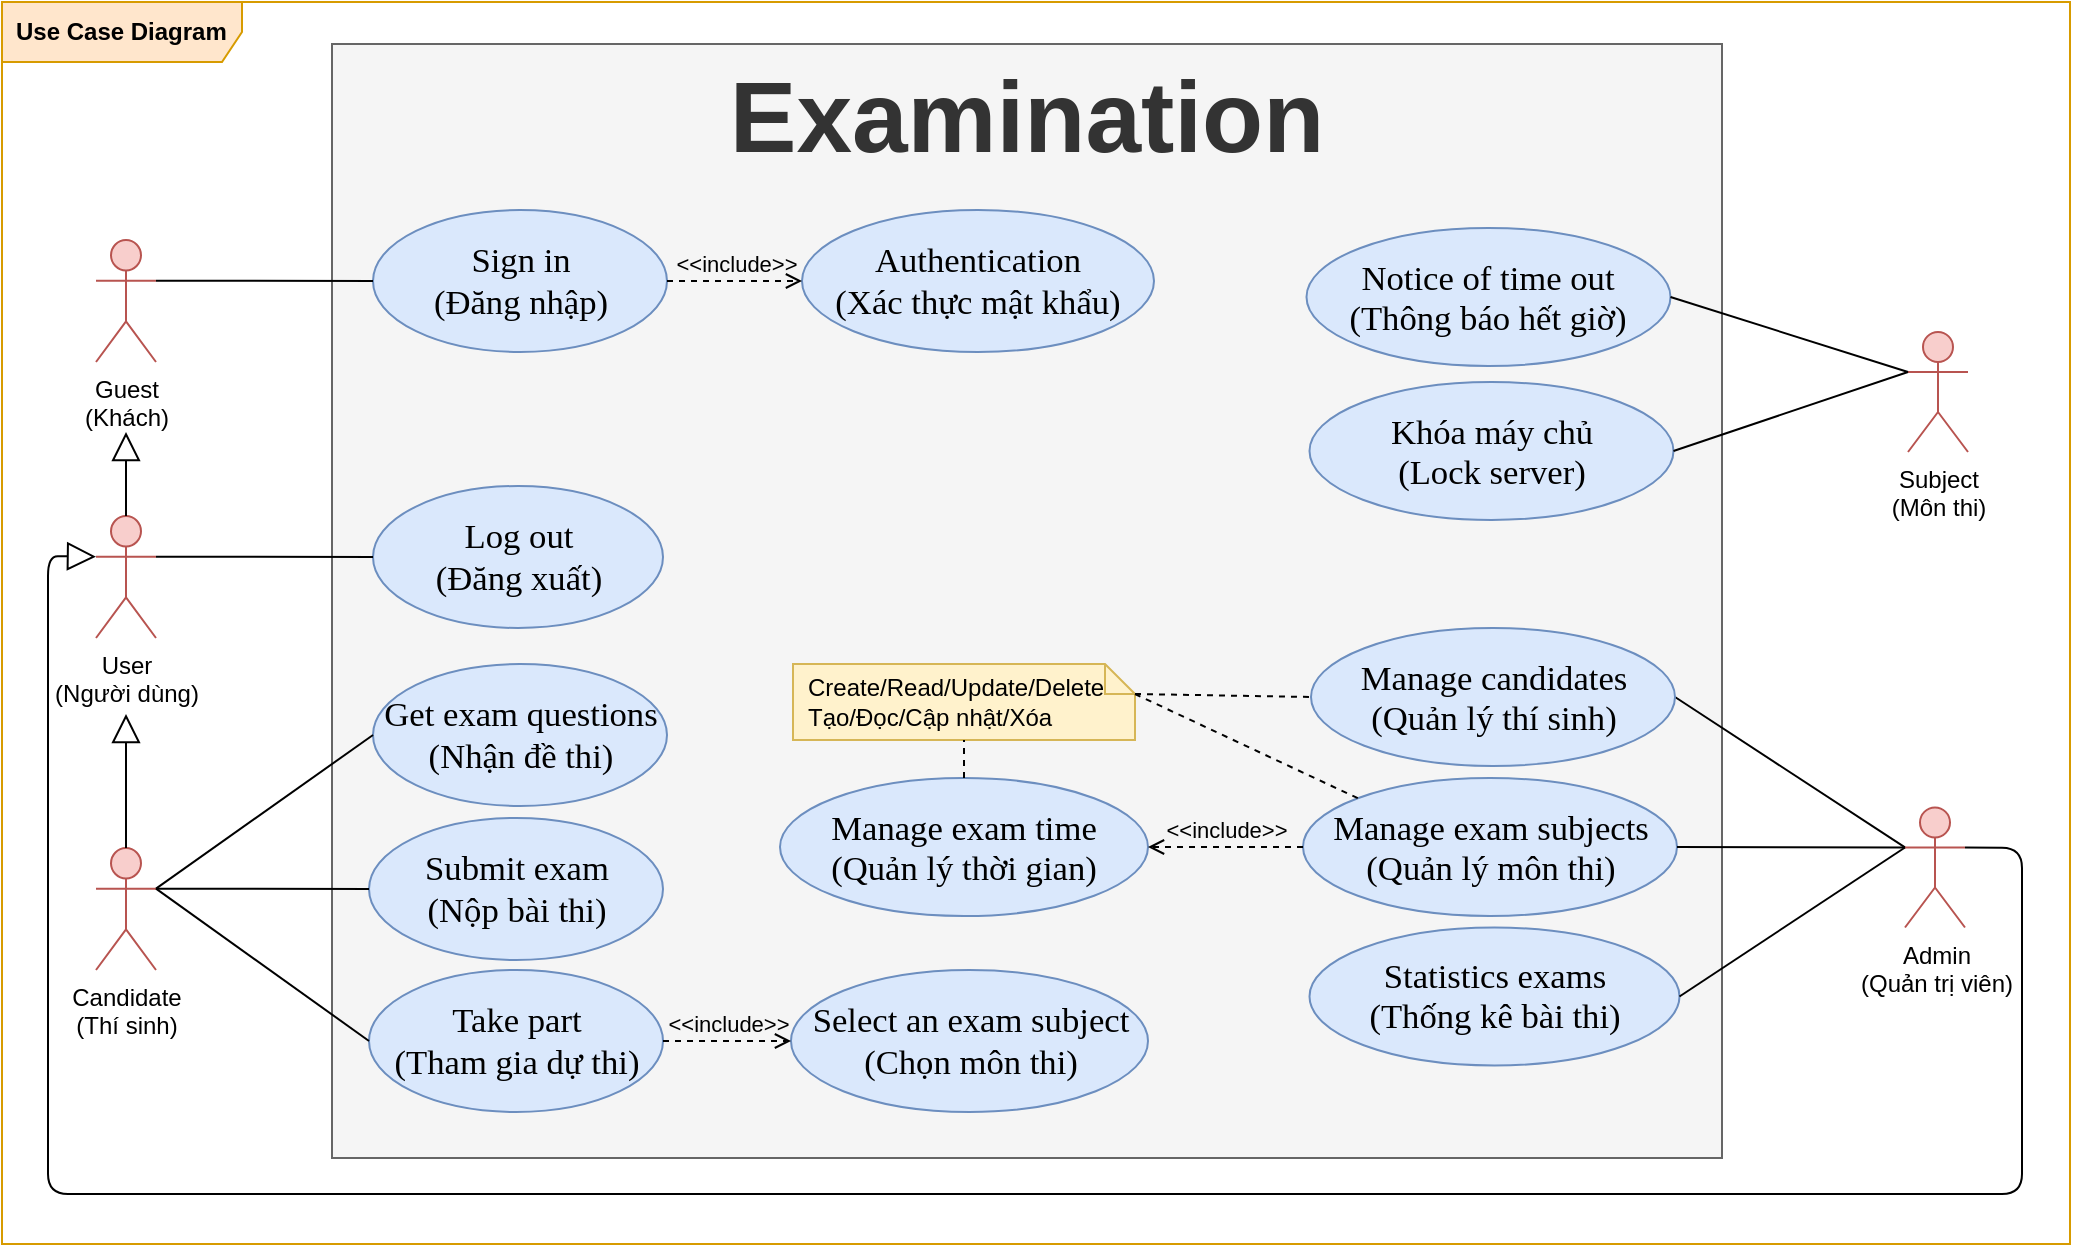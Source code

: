 <mxfile>
    <diagram id="vFwksppeN1v7TlpWI2SC" name="Use Case">
        <mxGraphModel dx="1171" dy="528" grid="0" gridSize="10" guides="1" tooltips="1" connect="1" arrows="1" fold="1" page="0" pageScale="1" pageWidth="827" pageHeight="1169" math="0" shadow="0">
            <root>
                <mxCell id="0"/>
                <mxCell id="1" parent="0"/>
                <mxCell id="3" value="&lt;b&gt;Use Case Diagram&lt;/b&gt;" style="shape=umlFrame;whiteSpace=wrap;html=1;width=120;height=30;boundedLbl=1;verticalAlign=middle;align=left;spacingLeft=5;fillColor=#ffe6cc;strokeColor=#d79b00;swimlaneFillColor=#FFFFFF;" parent="1" vertex="1">
                    <mxGeometry x="388" y="319" width="1034" height="621" as="geometry"/>
                </mxCell>
                <mxCell id="4" value="&lt;font style=&quot;font-size: 50px&quot;&gt;Examination&lt;/font&gt;" style="shape=rect;html=1;verticalAlign=top;fontStyle=1;whiteSpace=wrap;align=center;fillColor=#f5f5f5;strokeColor=#666666;fontColor=#333333;" parent="1" vertex="1">
                    <mxGeometry x="553" y="340" width="695" height="557" as="geometry"/>
                </mxCell>
                <mxCell id="7" value="&lt;font face=&quot;times new roman, serif&quot;&gt;&lt;span style=&quot;font-size: 17.333px&quot;&gt;Sign in&lt;br&gt;(Đăng nhập)&lt;/span&gt;&lt;/font&gt;" style="ellipse;whiteSpace=wrap;html=1;fillColor=#dae8fc;strokeColor=#6c8ebf;" parent="1" vertex="1">
                    <mxGeometry x="573.5" y="423" width="147" height="71" as="geometry"/>
                </mxCell>
                <mxCell id="8" value="" style="edgeStyle=none;html=1;endArrow=none;verticalAlign=bottom;entryX=1;entryY=0.333;entryDx=0;entryDy=0;entryPerimeter=0;exitX=0;exitY=0.5;exitDx=0;exitDy=0;" parent="1" source="7" target="28" edge="1">
                    <mxGeometry width="160" relative="1" as="geometry">
                        <mxPoint x="997.5" y="403" as="sourcePoint"/>
                        <mxPoint x="446" y="470" as="targetPoint"/>
                    </mxGeometry>
                </mxCell>
                <mxCell id="11" value="&lt;font face=&quot;times new roman, serif&quot;&gt;&lt;span style=&quot;font-size: 17.333px&quot;&gt;Authentication&lt;br&gt;(Xác thực mật khẩu)&lt;/span&gt;&lt;/font&gt;" style="ellipse;whiteSpace=wrap;html=1;fillColor=#dae8fc;strokeColor=#6c8ebf;" parent="1" vertex="1">
                    <mxGeometry x="788" y="423" width="176" height="71" as="geometry"/>
                </mxCell>
                <mxCell id="12" value="&amp;lt;&amp;lt;include&amp;gt;&amp;gt;" style="edgeStyle=none;html=1;endArrow=open;verticalAlign=bottom;dashed=1;labelBackgroundColor=none;exitX=1;exitY=0.5;exitDx=0;exitDy=0;" parent="1" source="7" target="11" edge="1">
                    <mxGeometry width="160" relative="1" as="geometry">
                        <mxPoint x="317.0" y="270" as="sourcePoint"/>
                        <mxPoint x="921.5" y="710" as="targetPoint"/>
                    </mxGeometry>
                </mxCell>
                <mxCell id="18" value="User&lt;br&gt;(Người dùng)" style="shape=umlActor;verticalLabelPosition=bottom;verticalAlign=top;html=1;fillColor=#f8cecc;strokeColor=#b85450;" parent="1" vertex="1">
                    <mxGeometry x="435" y="576" width="30" height="61" as="geometry"/>
                </mxCell>
                <mxCell id="22" value="&lt;span style=&quot;font-family: &amp;#34;times new roman&amp;#34; , serif ; font-size: 17.333px&quot;&gt;Log out&lt;br&gt;&lt;/span&gt;&lt;font face=&quot;times new roman, serif&quot;&gt;&lt;span style=&quot;font-size: 17.333px&quot;&gt;(Đăng xuất)&lt;br&gt;&lt;/span&gt;&lt;/font&gt;" style="ellipse;whiteSpace=wrap;html=1;fillColor=#dae8fc;strokeColor=#6c8ebf;" parent="1" vertex="1">
                    <mxGeometry x="573.5" y="561" width="145" height="71" as="geometry"/>
                </mxCell>
                <mxCell id="23" value="" style="edgeStyle=none;html=1;endArrow=none;verticalAlign=bottom;exitX=1;exitY=0.333;exitDx=0;exitDy=0;exitPerimeter=0;entryX=0;entryY=0.5;entryDx=0;entryDy=0;" parent="1" source="18" target="22" edge="1">
                    <mxGeometry width="160" relative="1" as="geometry">
                        <mxPoint x="491" y="604" as="sourcePoint"/>
                        <mxPoint x="601" y="651" as="targetPoint"/>
                    </mxGeometry>
                </mxCell>
                <mxCell id="28" value="Guest&lt;br&gt;(Khách)" style="shape=umlActor;verticalLabelPosition=bottom;verticalAlign=top;html=1;fillColor=#f8cecc;strokeColor=#b85450;" parent="1" vertex="1">
                    <mxGeometry x="435" y="438" width="30" height="61" as="geometry"/>
                </mxCell>
                <mxCell id="29" value="" style="edgeStyle=none;html=1;endArrow=block;endFill=0;endSize=12;verticalAlign=bottom;exitX=0.5;exitY=0;exitDx=0;exitDy=0;exitPerimeter=0;" parent="1" source="18" edge="1">
                    <mxGeometry width="160" relative="1" as="geometry">
                        <mxPoint x="665" y="647" as="sourcePoint"/>
                        <mxPoint x="450" y="534" as="targetPoint"/>
                    </mxGeometry>
                </mxCell>
                <mxCell id="40" value="Candidate&lt;br&gt;(Thí sinh)" style="shape=umlActor;verticalLabelPosition=bottom;verticalAlign=top;html=1;fillColor=#f8cecc;strokeColor=#b85450;" parent="1" vertex="1">
                    <mxGeometry x="435" y="742" width="30" height="61" as="geometry"/>
                </mxCell>
                <mxCell id="41" value="&lt;font face=&quot;times new roman, serif&quot;&gt;&lt;span style=&quot;font-size: 17.333px&quot;&gt;Take part&lt;br&gt;(Tham gia dự thi)&lt;/span&gt;&lt;/font&gt;" style="ellipse;whiteSpace=wrap;html=1;fillColor=#dae8fc;strokeColor=#6c8ebf;" parent="1" vertex="1">
                    <mxGeometry x="571.5" y="803" width="147" height="71" as="geometry"/>
                </mxCell>
                <mxCell id="42" value="" style="edgeStyle=none;html=1;endArrow=none;verticalAlign=bottom;exitX=0;exitY=0.5;exitDx=0;exitDy=0;entryX=1;entryY=0.333;entryDx=0;entryDy=0;entryPerimeter=0;" parent="1" source="41" target="40" edge="1">
                    <mxGeometry width="160" relative="1" as="geometry">
                        <mxPoint x="419.5" y="812" as="sourcePoint"/>
                        <mxPoint x="529.5" y="678" as="targetPoint"/>
                    </mxGeometry>
                </mxCell>
                <mxCell id="43" value="&lt;font face=&quot;times new roman, serif&quot;&gt;&lt;span style=&quot;font-size: 17.333px&quot;&gt;Select an exam subject&lt;/span&gt;&lt;br&gt;&lt;span style=&quot;font-size: 17.333px&quot;&gt;(Chọn môn thi)&lt;/span&gt;&lt;/font&gt;" style="ellipse;whiteSpace=wrap;html=1;fillColor=#dae8fc;strokeColor=#6c8ebf;" parent="1" vertex="1">
                    <mxGeometry x="782.5" y="803" width="178.5" height="71" as="geometry"/>
                </mxCell>
                <mxCell id="44" value="&amp;lt;&amp;lt;include&amp;gt;&amp;gt;" style="edgeStyle=none;html=1;endArrow=open;verticalAlign=bottom;dashed=1;labelBackgroundColor=none;entryX=0;entryY=0.5;entryDx=0;entryDy=0;exitX=1;exitY=0.5;exitDx=0;exitDy=0;" parent="1" source="41" target="43" edge="1">
                    <mxGeometry width="160" relative="1" as="geometry">
                        <mxPoint x="562.5" y="832.25" as="sourcePoint"/>
                        <mxPoint x="722.5" y="832.25" as="targetPoint"/>
                    </mxGeometry>
                </mxCell>
                <mxCell id="93" value="" style="edgeStyle=none;html=1;endArrow=block;endFill=0;endSize=12;verticalAlign=bottom;exitX=0.5;exitY=0;exitDx=0;exitDy=0;exitPerimeter=0;" parent="1" source="40" edge="1">
                    <mxGeometry width="160" relative="1" as="geometry">
                        <mxPoint x="470" y="765" as="sourcePoint"/>
                        <mxPoint x="450" y="675" as="targetPoint"/>
                    </mxGeometry>
                </mxCell>
                <mxCell id="101" value="" style="edgeStyle=none;html=1;endArrow=none;verticalAlign=bottom;exitX=1;exitY=0.5;exitDx=0;exitDy=0;entryX=0;entryY=0.333;entryDx=0;entryDy=0;entryPerimeter=0;" parent="1" source="120" target="106" edge="1">
                    <mxGeometry width="160" relative="1" as="geometry">
                        <mxPoint x="1203.5" y="742.25" as="sourcePoint"/>
                        <mxPoint x="1213.5" y="893" as="targetPoint"/>
                    </mxGeometry>
                </mxCell>
                <mxCell id="104" value="" style="group" parent="1" vertex="1" connectable="0">
                    <mxGeometry x="1339.5" y="715.75" width="30" height="90" as="geometry"/>
                </mxCell>
                <mxCell id="105" value="" style="group" parent="104" vertex="1" connectable="0">
                    <mxGeometry width="30" height="90" as="geometry"/>
                </mxCell>
                <mxCell id="106" value="Admin&lt;br&gt;(Quản trị viên)" style="shape=umlActor;verticalLabelPosition=bottom;verticalAlign=top;html=1;fillColor=#f8cecc;strokeColor=#b85450;" parent="105" vertex="1">
                    <mxGeometry y="6" width="30" height="60" as="geometry"/>
                </mxCell>
                <mxCell id="111" value="" style="edgeStyle=none;html=1;endArrow=block;endFill=0;endSize=12;verticalAlign=bottom;exitX=1;exitY=0.333;exitDx=0;exitDy=0;exitPerimeter=0;entryX=0;entryY=0.333;entryDx=0;entryDy=0;entryPerimeter=0;" parent="1" source="106" target="18" edge="1">
                    <mxGeometry width="160" relative="1" as="geometry">
                        <mxPoint x="1746" y="1083" as="sourcePoint"/>
                        <mxPoint x="1745" y="836" as="targetPoint"/>
                        <Array as="points">
                            <mxPoint x="1398" y="742"/>
                            <mxPoint x="1398" y="915"/>
                            <mxPoint x="411" y="915"/>
                            <mxPoint x="411" y="596"/>
                        </Array>
                    </mxGeometry>
                </mxCell>
                <mxCell id="120" value="&lt;span lang=&quot;EN-US&quot; style=&quot;font-size: 13.0pt ; line-height: 115% ; font-family: &amp;#34;times new roman&amp;#34; , serif&quot;&gt;Manage candidates&lt;br&gt;(Quản&lt;/span&gt;&lt;span style=&quot;font-size: 13.0pt ; line-height: 115% ; font-family: &amp;#34;times new roman&amp;#34; , serif&quot;&gt; lý thí sinh)&lt;br&gt;&lt;/span&gt;" style="ellipse;whiteSpace=wrap;html=1;fillColor=#dae8fc;strokeColor=#6c8ebf;" parent="1" vertex="1">
                    <mxGeometry x="1042.5" y="632" width="182" height="69" as="geometry"/>
                </mxCell>
                <mxCell id="121" value="Create/Read/Update/Delete&#10;Tạo/Đọc/Cập nhật/Xóa" style="shape=note;size=15;spacingLeft=5;align=left;whiteSpace=wrap;fillColor=#fff2cc;strokeColor=#d6b656;" parent="1" vertex="1">
                    <mxGeometry x="783.5" y="650" width="171" height="38" as="geometry"/>
                </mxCell>
                <mxCell id="122" value="" style="endArrow=none;dashed=1;html=1;entryX=0;entryY=0.5;entryDx=0;entryDy=0;exitX=0;exitY=0;exitDx=171;exitDy=15;exitPerimeter=0;" parent="1" source="121" target="120" edge="1">
                    <mxGeometry width="50" height="50" relative="1" as="geometry">
                        <mxPoint x="960.0" y="738.5" as="sourcePoint"/>
                        <mxPoint x="1017.5" y="700.63" as="targetPoint"/>
                    </mxGeometry>
                </mxCell>
                <mxCell id="2AbSQogmMVi--ld2LGf0-122" value="&lt;span lang=&quot;EN-US&quot; style=&quot;font-size: 13.0pt ; line-height: 115% ; font-family: &amp;#34;times new roman&amp;#34; , serif&quot;&gt;Manage exam subjects&lt;br&gt;(Quản&lt;/span&gt;&lt;span style=&quot;font-size: 13.0pt ; line-height: 115% ; font-family: &amp;#34;times new roman&amp;#34; , serif&quot;&gt; lý môn thi)&lt;br&gt;&lt;/span&gt;" style="ellipse;whiteSpace=wrap;html=1;fillColor=#dae8fc;strokeColor=#6c8ebf;" vertex="1" parent="1">
                    <mxGeometry x="1038.5" y="707" width="187" height="69" as="geometry"/>
                </mxCell>
                <mxCell id="2AbSQogmMVi--ld2LGf0-124" value="" style="endArrow=none;dashed=1;html=1;entryX=0;entryY=0;entryDx=0;entryDy=0;exitX=0;exitY=0;exitDx=171;exitDy=15;exitPerimeter=0;" edge="1" source="121" parent="1" target="2AbSQogmMVi--ld2LGf0-122">
                    <mxGeometry width="50" height="50" relative="1" as="geometry">
                        <mxPoint x="960.0" y="738.5" as="sourcePoint"/>
                        <mxPoint x="1029.5" y="779.38" as="targetPoint"/>
                    </mxGeometry>
                </mxCell>
                <mxCell id="2AbSQogmMVi--ld2LGf0-125" value="" style="edgeStyle=none;html=1;endArrow=none;verticalAlign=bottom;exitX=1;exitY=0.5;exitDx=0;exitDy=0;entryX=0;entryY=0.333;entryDx=0;entryDy=0;entryPerimeter=0;" edge="1" parent="1" source="2AbSQogmMVi--ld2LGf0-122" target="106">
                    <mxGeometry width="160" relative="1" as="geometry">
                        <mxPoint x="1243.5" y="751.75" as="sourcePoint"/>
                        <mxPoint x="1349.5" y="751.75" as="targetPoint"/>
                    </mxGeometry>
                </mxCell>
                <mxCell id="PCvY9RVtnEplVj5DhOxz-122" value="&lt;span lang=&quot;EN-US&quot; style=&quot;font-size: 13.0pt ; line-height: 115% ; font-family: &amp;#34;times new roman&amp;#34; , serif&quot;&gt;Statistics exams&lt;br&gt;(Thống kê&lt;/span&gt;&lt;span style=&quot;font-size: 13.0pt ; line-height: 115% ; font-family: &amp;#34;times new roman&amp;#34; , serif&quot;&gt;&amp;nbsp;bài thi)&lt;br&gt;&lt;/span&gt;" style="ellipse;whiteSpace=wrap;html=1;fillColor=#dae8fc;strokeColor=#6c8ebf;" vertex="1" parent="1">
                    <mxGeometry x="1041.75" y="781.75" width="185" height="69" as="geometry"/>
                </mxCell>
                <mxCell id="PCvY9RVtnEplVj5DhOxz-123" value="" style="edgeStyle=none;html=1;endArrow=none;verticalAlign=bottom;exitX=1;exitY=0.5;exitDx=0;exitDy=0;entryX=0;entryY=0.333;entryDx=0;entryDy=0;entryPerimeter=0;" edge="1" parent="1" source="PCvY9RVtnEplVj5DhOxz-122" target="106">
                    <mxGeometry width="160" relative="1" as="geometry">
                        <mxPoint x="1240.0" y="822.44" as="sourcePoint"/>
                        <mxPoint x="1349.5" y="751.75" as="targetPoint"/>
                    </mxGeometry>
                </mxCell>
                <mxCell id="bOLhH7fUV6sGCiAlFYuq-122" value="&lt;font face=&quot;times new roman, serif&quot;&gt;&lt;span style=&quot;font-size: 17.333px&quot;&gt;Get exam questions&lt;/span&gt;&lt;br&gt;&lt;span style=&quot;font-size: 17.333px&quot;&gt;(Nhận đề thi)&lt;/span&gt;&lt;/font&gt;" style="ellipse;whiteSpace=wrap;html=1;fillColor=#dae8fc;strokeColor=#6c8ebf;" vertex="1" parent="1">
                    <mxGeometry x="573.5" y="650" width="147" height="71" as="geometry"/>
                </mxCell>
                <mxCell id="bOLhH7fUV6sGCiAlFYuq-123" value="&lt;font face=&quot;times new roman, serif&quot;&gt;&lt;span style=&quot;font-size: 17.333px&quot;&gt;Submit exam&lt;br&gt;(&lt;/span&gt;&lt;/font&gt;&lt;span style=&quot;font-family: &amp;#34;times new roman&amp;#34; , serif ; font-size: 17.333px&quot;&gt;Nộp bài thi&lt;/span&gt;&lt;font face=&quot;times new roman, serif&quot;&gt;&lt;span style=&quot;font-size: 17.333px&quot;&gt;)&lt;/span&gt;&lt;/font&gt;" style="ellipse;whiteSpace=wrap;html=1;fillColor=#dae8fc;strokeColor=#6c8ebf;" vertex="1" parent="1">
                    <mxGeometry x="571.5" y="727" width="147" height="71" as="geometry"/>
                </mxCell>
                <mxCell id="bOLhH7fUV6sGCiAlFYuq-124" value="" style="edgeStyle=none;html=1;endArrow=none;verticalAlign=bottom;exitX=0;exitY=0.5;exitDx=0;exitDy=0;entryX=1;entryY=0.333;entryDx=0;entryDy=0;entryPerimeter=0;" edge="1" parent="1" source="bOLhH7fUV6sGCiAlFYuq-122" target="40">
                    <mxGeometry width="160" relative="1" as="geometry">
                        <mxPoint x="580.5" y="772.75" as="sourcePoint"/>
                        <mxPoint x="383" y="725" as="targetPoint"/>
                    </mxGeometry>
                </mxCell>
                <mxCell id="bOLhH7fUV6sGCiAlFYuq-125" value="" style="edgeStyle=none;html=1;endArrow=none;verticalAlign=bottom;exitX=0;exitY=0.5;exitDx=0;exitDy=0;entryX=1;entryY=0.333;entryDx=0;entryDy=0;entryPerimeter=0;" edge="1" parent="1" source="bOLhH7fUV6sGCiAlFYuq-123" target="40">
                    <mxGeometry width="160" relative="1" as="geometry">
                        <mxPoint x="583.5" y="695.5" as="sourcePoint"/>
                        <mxPoint x="475" y="772.333" as="targetPoint"/>
                    </mxGeometry>
                </mxCell>
                <mxCell id="bOLhH7fUV6sGCiAlFYuq-126" value="Subject&lt;br&gt;(Môn thi)" style="shape=umlActor;verticalLabelPosition=bottom;verticalAlign=top;html=1;fillColor=#f8cecc;strokeColor=#b85450;" vertex="1" parent="1">
                    <mxGeometry x="1341" y="484" width="30" height="60" as="geometry"/>
                </mxCell>
                <mxCell id="bOLhH7fUV6sGCiAlFYuq-128" value="&lt;span style=&quot;font-size: 13.0pt ; line-height: 115% ; font-family: &amp;#34;times new roman&amp;#34; , serif&quot;&gt;&lt;span lang=&quot;EN-US&quot; style=&quot;font-family: &amp;#34;helvetica&amp;#34; ; font-size: 12px ; line-height: 13.8px&quot;&gt;&lt;font face=&quot;times new roman, serif&quot;&gt;&lt;span style=&quot;font-size: 17.333px&quot;&gt;Notice of time out&lt;/span&gt;&lt;br&gt;&lt;span style=&quot;font-size: 13pt&quot;&gt;(Thông báo hết giờ&lt;/span&gt;&lt;/font&gt;&lt;/span&gt;&lt;span style=&quot;font-size: 13pt ; line-height: 19.933px&quot;&gt;)&lt;/span&gt;&lt;br&gt;&lt;/span&gt;" style="ellipse;whiteSpace=wrap;html=1;fillColor=#dae8fc;strokeColor=#6c8ebf;" vertex="1" parent="1">
                    <mxGeometry x="1040.25" y="432" width="182" height="69" as="geometry"/>
                </mxCell>
                <mxCell id="bOLhH7fUV6sGCiAlFYuq-129" value="&lt;span style=&quot;font-size: 13.0pt ; line-height: 115% ; font-family: &amp;#34;times new roman&amp;#34; , serif&quot;&gt;&lt;span lang=&quot;EN-US&quot; style=&quot;font-family: &amp;#34;helvetica&amp;#34; ; font-size: 12px ; line-height: 13.8px&quot;&gt;&lt;font face=&quot;times new roman, serif&quot;&gt;&lt;span style=&quot;font-size: 17.333px&quot;&gt;Khóa máy chủ&lt;/span&gt;&lt;br&gt;&lt;span style=&quot;font-size: 13pt&quot;&gt;(Lock server&lt;/span&gt;&lt;/font&gt;&lt;/span&gt;&lt;span style=&quot;font-size: 13pt ; line-height: 19.933px&quot;&gt;)&lt;/span&gt;&lt;br&gt;&lt;/span&gt;" style="ellipse;whiteSpace=wrap;html=1;fillColor=#dae8fc;strokeColor=#6c8ebf;" vertex="1" parent="1">
                    <mxGeometry x="1041.75" y="509" width="182" height="69" as="geometry"/>
                </mxCell>
                <mxCell id="bOLhH7fUV6sGCiAlFYuq-130" value="" style="edgeStyle=none;html=1;endArrow=none;verticalAlign=bottom;exitX=1;exitY=0.5;exitDx=0;exitDy=0;entryX=0;entryY=0.333;entryDx=0;entryDy=0;entryPerimeter=0;" edge="1" parent="1" source="bOLhH7fUV6sGCiAlFYuq-128" target="bOLhH7fUV6sGCiAlFYuq-126">
                    <mxGeometry width="160" relative="1" as="geometry">
                        <mxPoint x="1234.5" y="667.5" as="sourcePoint"/>
                        <mxPoint x="1349.5" y="751.75" as="targetPoint"/>
                    </mxGeometry>
                </mxCell>
                <mxCell id="bOLhH7fUV6sGCiAlFYuq-131" value="" style="edgeStyle=none;html=1;endArrow=none;verticalAlign=bottom;exitX=1;exitY=0.5;exitDx=0;exitDy=0;entryX=0;entryY=0.333;entryDx=0;entryDy=0;entryPerimeter=0;" edge="1" parent="1" source="bOLhH7fUV6sGCiAlFYuq-129" target="bOLhH7fUV6sGCiAlFYuq-126">
                    <mxGeometry width="160" relative="1" as="geometry">
                        <mxPoint x="1233.0" y="467.5" as="sourcePoint"/>
                        <mxPoint x="1342" y="505" as="targetPoint"/>
                    </mxGeometry>
                </mxCell>
                <mxCell id="bOLhH7fUV6sGCiAlFYuq-132" value="&lt;span lang=&quot;EN-US&quot; style=&quot;font-size: 13.0pt ; line-height: 115% ; font-family: &amp;#34;times new roman&amp;#34; , serif&quot;&gt;Manage exam time&lt;br&gt;(Quản&lt;/span&gt;&lt;span style=&quot;font-size: 13.0pt ; line-height: 115% ; font-family: &amp;#34;times new roman&amp;#34; , serif&quot;&gt; lý thời gian)&lt;br&gt;&lt;/span&gt;" style="ellipse;whiteSpace=wrap;html=1;fillColor=#dae8fc;strokeColor=#6c8ebf;" vertex="1" parent="1">
                    <mxGeometry x="777" y="707" width="184" height="69" as="geometry"/>
                </mxCell>
                <mxCell id="bOLhH7fUV6sGCiAlFYuq-133" value="&amp;lt;&amp;lt;include&amp;gt;&amp;gt;" style="edgeStyle=none;html=1;endArrow=open;verticalAlign=bottom;dashed=1;labelBackgroundColor=none;exitX=0;exitY=0.5;exitDx=0;exitDy=0;entryX=1;entryY=0.5;entryDx=0;entryDy=0;" edge="1" parent="1" source="2AbSQogmMVi--ld2LGf0-122" target="bOLhH7fUV6sGCiAlFYuq-132">
                    <mxGeometry width="160" relative="1" as="geometry">
                        <mxPoint x="730.5" y="468.5" as="sourcePoint"/>
                        <mxPoint x="798.0" y="468.5" as="targetPoint"/>
                    </mxGeometry>
                </mxCell>
                <mxCell id="bOLhH7fUV6sGCiAlFYuq-134" value="" style="endArrow=none;dashed=1;html=1;entryX=0.5;entryY=1;entryDx=0;entryDy=0;exitX=0.5;exitY=0;exitDx=0;exitDy=0;entryPerimeter=0;" edge="1" parent="1" source="bOLhH7fUV6sGCiAlFYuq-132" target="121">
                    <mxGeometry width="50" height="50" relative="1" as="geometry">
                        <mxPoint x="967.25" y="676" as="sourcePoint"/>
                        <mxPoint x="1075.678" y="727.182" as="targetPoint"/>
                    </mxGeometry>
                </mxCell>
            </root>
        </mxGraphModel>
    </diagram>
    <diagram id="VcW4fUZPZZoMmt9Khkdq" name="Class">
        <mxGraphModel dx="761" dy="743" grid="0" gridSize="10" guides="1" tooltips="1" connect="1" arrows="1" fold="1" page="0" pageScale="1" pageWidth="827" pageHeight="1169" math="0" shadow="0">
            <root>
                <mxCell id="Jz3qjyxFBSEg-2J9E2p_-0"/>
                <mxCell id="Jz3qjyxFBSEg-2J9E2p_-1" parent="Jz3qjyxFBSEg-2J9E2p_-0"/>
                <mxCell id="TAutXAkVlzBhgAMifwpL-0" value="Biểu đồ lớp" style="shape=umlFrame;whiteSpace=wrap;html=1;width=85;height=24;boundedLbl=1;verticalAlign=middle;align=left;spacingLeft=5;fillColor=#ffe6cc;strokeColor=#d79b00;swimlaneFillColor=#FFFFFF;fontStyle=1" vertex="1" parent="Jz3qjyxFBSEg-2J9E2p_-1">
                    <mxGeometry x="66" y="-115.5" width="1686" height="1030" as="geometry"/>
                </mxCell>
                <mxCell id="TAutXAkVlzBhgAMifwpL-1" value="Khach" style="swimlane;fontStyle=3;align=center;verticalAlign=top;childLayout=stackLayout;horizontal=1;startSize=24;horizontalStack=0;resizeParent=1;resizeParentMax=0;resizeLast=0;collapsible=1;marginBottom=0;fillColor=#fff2cc;strokeColor=#d6b656;gradientColor=#ffd966;" vertex="1" parent="Jz3qjyxFBSEg-2J9E2p_-1">
                    <mxGeometry x="112" y="-82" width="339" height="153" as="geometry">
                        <mxRectangle x="0.5" y="4" width="64" height="26" as="alternateBounds"/>
                    </mxGeometry>
                </mxCell>
                <mxCell id="TAutXAkVlzBhgAMifwpL-2" value="" style="line;strokeWidth=1;fillColor=none;align=left;verticalAlign=middle;spacingTop=-1;spacingLeft=3;spacingRight=3;rotatable=0;labelPosition=right;points=[];portConstraint=eastwest;" vertex="1" parent="TAutXAkVlzBhgAMifwpL-1">
                    <mxGeometry y="24" width="339" height="8" as="geometry"/>
                </mxCell>
                <mxCell id="TAutXAkVlzBhgAMifwpL-3" value="+ xemThongTinPhongKham(): void&#10;+ timKiem(tuKhoa: String)&#10;+ dangNhap(tenNguoiDung: String, matKhau: String): String&#10;- xacThuc(tenNguoiDung: String, matKhau: String): boolean&#10;- xacMinh(tenNguoiDung: String): boolean&#10;+ dangKyTaiKhoan(BenhNhan): BenhNhan&#10;- xacMinh(soDienThoai: String, maXacNhan: String): boolean&#10;+ datLaiMatKhau(matKhau: String, matKhauMoi:String): void" style="text;strokeColor=#6c8ebf;fillColor=#dae8fc;align=left;verticalAlign=top;spacingLeft=4;spacingRight=4;overflow=hidden;rotatable=0;points=[[0,0.5],[1,0.5]];portConstraint=eastwest;fontStyle=0;" vertex="1" parent="TAutXAkVlzBhgAMifwpL-1">
                    <mxGeometry y="32" width="339" height="121" as="geometry"/>
                </mxCell>
                <mxCell id="TAutXAkVlzBhgAMifwpL-4" value="NguoiDung" style="swimlane;fontStyle=1;align=center;verticalAlign=top;childLayout=stackLayout;horizontal=1;startSize=26;horizontalStack=0;resizeParent=1;resizeParentMax=0;resizeLast=0;collapsible=1;marginBottom=0;fillColor=#fff2cc;strokeColor=#d6b656;gradientColor=#ffd966;" vertex="1" parent="Jz3qjyxFBSEg-2J9E2p_-1">
                    <mxGeometry x="112" y="138" width="339" height="202" as="geometry"/>
                </mxCell>
                <mxCell id="TAutXAkVlzBhgAMifwpL-5" value="+ maND: String {id}&#10;- tenNguoiDung: String {unique}&#10;- matKhau: String&#10;- dangDangNhap: boolean = false" style="text;strokeColor=#d79b00;fillColor=#ffe6cc;align=left;verticalAlign=top;spacingLeft=4;spacingRight=4;overflow=hidden;rotatable=0;points=[[0,0.5],[1,0.5]];portConstraint=eastwest;" vertex="1" parent="TAutXAkVlzBhgAMifwpL-4">
                    <mxGeometry y="26" width="339" height="62" as="geometry"/>
                </mxCell>
                <mxCell id="TAutXAkVlzBhgAMifwpL-6" value="" style="line;strokeWidth=1;fillColor=none;align=left;verticalAlign=middle;spacingTop=-1;spacingLeft=3;spacingRight=3;rotatable=0;labelPosition=right;points=[];portConstraint=eastwest;" vertex="1" parent="TAutXAkVlzBhgAMifwpL-4">
                    <mxGeometry y="88" width="339" height="8" as="geometry"/>
                </mxCell>
                <mxCell id="TAutXAkVlzBhgAMifwpL-7" value="+ NguoiDung(String, String)&#10;+ dangXuat(): boolean&#10;+ doiMatKhau(matKhau: String, matKhauMoi: String): boolean&#10;- xacThuc(matKhau: String): boolean&#10;+ xemHoSo(): HoSo&#10;+ chinhSuaHoSo(String, String, int, GioiTinh, String, String,&#10;String): HoSo" style="text;strokeColor=#6c8ebf;fillColor=#dae8fc;align=left;verticalAlign=top;spacingLeft=4;spacingRight=4;overflow=hidden;rotatable=0;points=[[0,0.5],[1,0.5]];portConstraint=eastwest;" vertex="1" parent="TAutXAkVlzBhgAMifwpL-4">
                    <mxGeometry y="96" width="339" height="106" as="geometry"/>
                </mxCell>
                <mxCell id="TAutXAkVlzBhgAMifwpL-8" value="HoSo" style="swimlane;fontStyle=1;align=center;verticalAlign=top;childLayout=stackLayout;horizontal=1;startSize=26;horizontalStack=0;resizeParent=1;resizeParentMax=0;resizeLast=0;collapsible=1;marginBottom=0;fillColor=#fff2cc;strokeColor=#d6b656;gradientColor=#ffd966;" vertex="1" parent="Jz3qjyxFBSEg-2J9E2p_-1">
                    <mxGeometry x="562" y="154" width="122" height="190" as="geometry"/>
                </mxCell>
                <mxCell id="TAutXAkVlzBhgAMifwpL-9" value="+ maHS: String {id}&#10;- ten: String&#10;- ho: String&#10;- ngaySinh: Date&#10;- gioiTinh: GioiTinh&#10;- soDienThoai: String&#10;- diaChi: String&#10;- maND: String" style="text;strokeColor=#d79b00;fillColor=#ffe6cc;align=left;verticalAlign=top;spacingLeft=4;spacingRight=4;overflow=hidden;rotatable=0;points=[[0,0.5],[1,0.5]];portConstraint=eastwest;" vertex="1" parent="TAutXAkVlzBhgAMifwpL-8">
                    <mxGeometry y="26" width="122" height="119" as="geometry"/>
                </mxCell>
                <mxCell id="TAutXAkVlzBhgAMifwpL-10" value="" style="line;strokeWidth=1;fillColor=none;align=left;verticalAlign=middle;spacingTop=-1;spacingLeft=3;spacingRight=3;rotatable=0;labelPosition=right;points=[];portConstraint=eastwest;" vertex="1" parent="TAutXAkVlzBhgAMifwpL-8">
                    <mxGeometry y="145" width="122" height="8" as="geometry"/>
                </mxCell>
                <mxCell id="TAutXAkVlzBhgAMifwpL-11" value="+ HoSo()&#10;+ getTuoi(): int" style="text;strokeColor=#6c8ebf;fillColor=#dae8fc;align=left;verticalAlign=top;spacingLeft=4;spacingRight=4;overflow=hidden;rotatable=0;points=[[0,0.5],[1,0.5]];portConstraint=eastwest;fontStyle=0" vertex="1" parent="TAutXAkVlzBhgAMifwpL-8">
                    <mxGeometry y="153" width="122" height="37" as="geometry"/>
                </mxCell>
                <mxCell id="TAutXAkVlzBhgAMifwpL-12" value="BenhNhan" style="swimlane;fontStyle=1;align=center;verticalAlign=top;childLayout=stackLayout;horizontal=1;startSize=26;horizontalStack=0;resizeParent=1;resizeParentMax=0;resizeLast=0;collapsible=1;marginBottom=0;fillColor=#fff2cc;strokeColor=#d6b656;gradientColor=#ffd966;" vertex="1" parent="Jz3qjyxFBSEg-2J9E2p_-1">
                    <mxGeometry x="113" y="395" width="339" height="220" as="geometry"/>
                </mxCell>
                <mxCell id="TAutXAkVlzBhgAMifwpL-13" value="+ maBN: String {id}&#10;- soBaoHiemYTe: String&#10;- biKhoa: boolean" style="text;strokeColor=#d79b00;fillColor=#ffe6cc;align=left;verticalAlign=top;spacingLeft=4;spacingRight=4;overflow=hidden;rotatable=0;points=[[0,0.5],[1,0.5]];portConstraint=eastwest;" vertex="1" parent="TAutXAkVlzBhgAMifwpL-12">
                    <mxGeometry y="26" width="339" height="52" as="geometry"/>
                </mxCell>
                <mxCell id="TAutXAkVlzBhgAMifwpL-14" value="" style="line;strokeWidth=1;fillColor=none;align=left;verticalAlign=middle;spacingTop=-1;spacingLeft=3;spacingRight=3;rotatable=0;labelPosition=right;points=[];portConstraint=eastwest;" vertex="1" parent="TAutXAkVlzBhgAMifwpL-12">
                    <mxGeometry y="78" width="339" height="8" as="geometry"/>
                </mxCell>
                <mxCell id="TAutXAkVlzBhgAMifwpL-15" value="+ BenhNhan(String, String, String)&#10;+ dangKyKhamBenh(): boolean&#10;+ huy(): boolean&#10;- chonLichKham(): LichKham&#10;+ xemDonThuoc(matKhau: String, matKhauMoi: String): void&#10;+ in(): void&#10;+ thanhToanDonThuoc(): boolean&#10;- thanhToanBangThe(): boolean&#10;- thanhToanBangMoMo(): boolean" style="text;strokeColor=#6c8ebf;fillColor=#dae8fc;align=left;verticalAlign=top;spacingLeft=4;spacingRight=4;overflow=hidden;rotatable=0;points=[[0,0.5],[1,0.5]];portConstraint=eastwest;fontStyle=0" vertex="1" parent="TAutXAkVlzBhgAMifwpL-12">
                    <mxGeometry y="86" width="339" height="134" as="geometry"/>
                </mxCell>
                <mxCell id="TAutXAkVlzBhgAMifwpL-16" value="&lt;p style=&quot;margin: 0px ; margin-top: 4px ; text-align: center&quot;&gt;&amp;lt;&amp;lt;enumeration&amp;gt;&amp;gt;&lt;br&gt;&lt;b&gt;GioiTinh&lt;/b&gt;&lt;/p&gt;&lt;hr&gt;&lt;p style=&quot;margin: 0px ; margin-left: 8px ; text-align: left&quot;&gt;Nam&lt;br&gt;Nu&lt;/p&gt;" style="shape=rect;html=1;overflow=fill;whiteSpace=wrap;fillColor=#e1d5e7;strokeColor=#9673a6;" vertex="1" parent="Jz3qjyxFBSEg-2J9E2p_-1">
                    <mxGeometry x="738" y="200.5" width="114" height="78" as="geometry"/>
                </mxCell>
                <mxCell id="TAutXAkVlzBhgAMifwpL-17" value="" style="endArrow=block;endSize=16;endFill=0;html=1;exitX=0.5;exitY=0;exitDx=0;exitDy=0;entryX=0.498;entryY=0.998;entryDx=0;entryDy=0;entryPerimeter=0;" edge="1" parent="Jz3qjyxFBSEg-2J9E2p_-1" source="TAutXAkVlzBhgAMifwpL-4" target="TAutXAkVlzBhgAMifwpL-3">
                    <mxGeometry width="160" relative="1" as="geometry">
                        <mxPoint x="306" y="210" as="sourcePoint"/>
                        <mxPoint x="260" y="165" as="targetPoint"/>
                    </mxGeometry>
                </mxCell>
                <mxCell id="TAutXAkVlzBhgAMifwpL-18" value="" style="endArrow=block;endSize=16;endFill=0;html=1;exitX=0.5;exitY=0;exitDx=0;exitDy=0;entryX=0.502;entryY=0.997;entryDx=0;entryDy=0;entryPerimeter=0;" edge="1" parent="Jz3qjyxFBSEg-2J9E2p_-1" source="TAutXAkVlzBhgAMifwpL-12" target="TAutXAkVlzBhgAMifwpL-7">
                    <mxGeometry width="160" relative="1" as="geometry">
                        <mxPoint x="246" y="398" as="sourcePoint"/>
                        <mxPoint x="327" y="383" as="targetPoint"/>
                    </mxGeometry>
                </mxCell>
                <mxCell id="TAutXAkVlzBhgAMifwpL-19" value="LichKham" style="swimlane;fontStyle=1;align=center;verticalAlign=top;childLayout=stackLayout;horizontal=1;startSize=24;horizontalStack=0;resizeParent=1;resizeParentMax=0;resizeLast=0;collapsible=1;marginBottom=0;fillColor=#fff2cc;strokeColor=#d6b656;gradientColor=#ffd966;" vertex="1" parent="Jz3qjyxFBSEg-2J9E2p_-1">
                    <mxGeometry x="561" y="406" width="122" height="131" as="geometry"/>
                </mxCell>
                <mxCell id="TAutXAkVlzBhgAMifwpL-20" value="+ soThuTu: int {id}&#10;- ngayKham: Date&#10;- buoi: Buoi" style="text;strokeColor=#d79b00;fillColor=#ffe6cc;align=left;verticalAlign=top;spacingLeft=4;spacingRight=4;overflow=hidden;rotatable=0;points=[[0,0.5],[1,0.5]];portConstraint=eastwest;" vertex="1" parent="TAutXAkVlzBhgAMifwpL-19">
                    <mxGeometry y="24" width="122" height="50" as="geometry"/>
                </mxCell>
                <mxCell id="TAutXAkVlzBhgAMifwpL-21" value="" style="line;strokeWidth=1;fillColor=none;align=left;verticalAlign=middle;spacingTop=-1;spacingLeft=3;spacingRight=3;rotatable=0;labelPosition=right;points=[];portConstraint=eastwest;" vertex="1" parent="TAutXAkVlzBhgAMifwpL-19">
                    <mxGeometry y="74" width="122" height="8" as="geometry"/>
                </mxCell>
                <mxCell id="TAutXAkVlzBhgAMifwpL-22" value="+ LichKham(&#10;ngay: Date,&#10;buoi: Buoi)" style="text;strokeColor=#6c8ebf;fillColor=#dae8fc;align=left;verticalAlign=top;spacingLeft=4;spacingRight=4;overflow=hidden;rotatable=0;points=[[0,0.5],[1,0.5]];portConstraint=eastwest;fontStyle=0" vertex="1" parent="TAutXAkVlzBhgAMifwpL-19">
                    <mxGeometry y="82" width="122" height="49" as="geometry"/>
                </mxCell>
                <mxCell id="TAutXAkVlzBhgAMifwpL-23" value="&lt;p style=&quot;margin: 0px ; margin-top: 4px ; text-align: center&quot;&gt;&amp;lt;&amp;lt;enumeration&amp;gt;&amp;gt;&lt;br&gt;&lt;b&gt;Buoi&lt;/b&gt;&lt;/p&gt;&lt;hr&gt;&lt;p style=&quot;margin: 0px ; margin-left: 8px ; text-align: left&quot;&gt;Sang&lt;br&gt;Chieu&lt;/p&gt;" style="shape=rect;html=1;overflow=fill;whiteSpace=wrap;fillColor=#e1d5e7;strokeColor=#9673a6;" vertex="1" parent="Jz3qjyxFBSEg-2J9E2p_-1">
                    <mxGeometry x="738" y="406" width="114" height="78" as="geometry"/>
                </mxCell>
                <mxCell id="TAutXAkVlzBhgAMifwpL-24" value="QuanTriVien" style="swimlane;fontStyle=1;align=center;verticalAlign=top;childLayout=stackLayout;horizontal=1;startSize=26;horizontalStack=0;resizeParent=1;resizeParentMax=0;resizeLast=0;collapsible=1;marginBottom=0;fillColor=#fff2cc;strokeColor=#d6b656;gradientColor=#ffd966;" vertex="1" parent="Jz3qjyxFBSEg-2J9E2p_-1">
                    <mxGeometry x="112" y="684" width="339" height="195" as="geometry"/>
                </mxCell>
                <mxCell id="TAutXAkVlzBhgAMifwpL-25" value="# maQTV: String {id}" style="text;strokeColor=#d79b00;fillColor=#ffe6cc;align=left;verticalAlign=top;spacingLeft=4;spacingRight=4;overflow=hidden;rotatable=0;points=[[0,0.5],[1,0.5]];portConstraint=eastwest;" vertex="1" parent="TAutXAkVlzBhgAMifwpL-24">
                    <mxGeometry y="26" width="339" height="26" as="geometry"/>
                </mxCell>
                <mxCell id="TAutXAkVlzBhgAMifwpL-26" value="" style="line;strokeWidth=1;fillColor=none;align=left;verticalAlign=middle;spacingTop=-1;spacingLeft=3;spacingRight=3;rotatable=0;labelPosition=right;points=[];portConstraint=eastwest;" vertex="1" parent="TAutXAkVlzBhgAMifwpL-24">
                    <mxGeometry y="52" width="339" height="8" as="geometry"/>
                </mxCell>
                <mxCell id="TAutXAkVlzBhgAMifwpL-27" value="+ QuanTriVien(String, String, String)&#10;+ xemHoSo(maND: String): HoSo&#10;+ taoTaiKhoan(NhanVien): NhanVien&#10;+ quanLyTaiKhoan(maND: String): void&#10;+ xoaTaiKhoan(maND: String): boolean&#10;+ khoaTaiKhoan(maND: String, biKhoa: boolean): boolean&#10;+ doiMatKhau(matKhau: String): boolean&#10;+ thongKe(thoiDiemBatDau: Date, thoiDiemKetThuc: Date,&#10;loaiSanPham: LoaiSanPham): ArrayList&lt;SanPham&gt;" style="text;strokeColor=#6c8ebf;fillColor=#dae8fc;align=left;verticalAlign=top;spacingLeft=4;spacingRight=4;overflow=hidden;rotatable=0;points=[[0,0.5],[1,0.5]];portConstraint=eastwest;fontStyle=0" vertex="1" parent="TAutXAkVlzBhgAMifwpL-24">
                    <mxGeometry y="60" width="339" height="135" as="geometry"/>
                </mxCell>
                <mxCell id="TAutXAkVlzBhgAMifwpL-28" value="" style="endArrow=block;endSize=16;endFill=0;html=1;exitX=0.5;exitY=0;exitDx=0;exitDy=0;entryX=0.5;entryY=1;entryDx=0;entryDy=0;entryPerimeter=0;" edge="1" parent="Jz3qjyxFBSEg-2J9E2p_-1" source="TAutXAkVlzBhgAMifwpL-24" target="TAutXAkVlzBhgAMifwpL-15">
                    <mxGeometry width="160" relative="1" as="geometry">
                        <mxPoint x="219" y="679" as="sourcePoint"/>
                        <mxPoint x="283" y="624" as="targetPoint"/>
                    </mxGeometry>
                </mxCell>
                <mxCell id="TAutXAkVlzBhgAMifwpL-29" value="YTa" style="swimlane;fontStyle=1;align=center;verticalAlign=top;childLayout=stackLayout;horizontal=1;startSize=26;horizontalStack=0;resizeParent=1;resizeParentMax=0;resizeLast=0;collapsible=1;marginBottom=0;fillColor=#fff2cc;strokeColor=#d6b656;gradientColor=#ffd966;" vertex="1" parent="Jz3qjyxFBSEg-2J9E2p_-1">
                    <mxGeometry x="1285" y="11" width="308" height="84" as="geometry"/>
                </mxCell>
                <mxCell id="TAutXAkVlzBhgAMifwpL-30" value="" style="line;strokeWidth=1;fillColor=none;align=left;verticalAlign=middle;spacingTop=-1;spacingLeft=3;spacingRight=3;rotatable=0;labelPosition=right;points=[];portConstraint=eastwest;" vertex="1" parent="TAutXAkVlzBhgAMifwpL-29">
                    <mxGeometry y="26" width="308" height="8" as="geometry"/>
                </mxCell>
                <mxCell id="TAutXAkVlzBhgAMifwpL-31" value="+YTa(maNV: String)&#10;+ xemLichKham(soThuTu: int): LichKham&#10;+ xemDanhSachLichKham(Date, Buoi): List&lt;LichKham&gt;" style="text;strokeColor=#6c8ebf;fillColor=#dae8fc;align=left;verticalAlign=top;spacingLeft=4;spacingRight=4;overflow=hidden;rotatable=0;points=[[0,0.5],[1,0.5]];portConstraint=eastwest;" vertex="1" parent="TAutXAkVlzBhgAMifwpL-29">
                    <mxGeometry y="34" width="308" height="50" as="geometry"/>
                </mxCell>
                <mxCell id="TAutXAkVlzBhgAMifwpL-32" value="DonThuoc" style="swimlane;fontStyle=1;align=center;verticalAlign=top;childLayout=stackLayout;horizontal=1;startSize=26;horizontalStack=0;resizeParent=1;resizeParentMax=0;resizeLast=0;collapsible=1;marginBottom=0;fillColor=#fff2cc;strokeColor=#d6b656;gradientColor=#ffd966;" vertex="1" parent="Jz3qjyxFBSEg-2J9E2p_-1">
                    <mxGeometry x="872" y="165" width="332" height="176" as="geometry"/>
                </mxCell>
                <mxCell id="TAutXAkVlzBhgAMifwpL-33" value="+ maDT: String {id}&#10;- chuanDoan: String&#10;- danhSachChiTietThuoc: List&lt;ChiTietThuoc&gt;&#10;- loiDan: String&#10;- ngayTaiKham: Date&#10;- maBS: String&#10;- maBN: String" style="text;strokeColor=#d79b00;fillColor=#ffe6cc;align=left;verticalAlign=top;spacingLeft=4;spacingRight=4;overflow=hidden;rotatable=0;points=[[0,0.5],[1,0.5]];portConstraint=eastwest;" vertex="1" parent="TAutXAkVlzBhgAMifwpL-32">
                    <mxGeometry y="26" width="332" height="104" as="geometry"/>
                </mxCell>
                <mxCell id="TAutXAkVlzBhgAMifwpL-34" value="" style="line;strokeWidth=1;fillColor=none;align=left;verticalAlign=middle;spacingTop=-1;spacingLeft=3;spacingRight=3;rotatable=0;labelPosition=right;points=[];portConstraint=eastwest;" vertex="1" parent="TAutXAkVlzBhgAMifwpL-32">
                    <mxGeometry y="130" width="332" height="8" as="geometry"/>
                </mxCell>
                <mxCell id="TAutXAkVlzBhgAMifwpL-35" value="+ DonThuoc(String, List&lt;ChiTietThuoc&gt;, String, Date, String)&#10;+ DonThuoc(String, List&lt;ChiTietThuoc&gt;, Date, String)" style="text;strokeColor=#6c8ebf;fillColor=#dae8fc;align=left;verticalAlign=top;spacingLeft=4;spacingRight=4;overflow=hidden;rotatable=0;points=[[0,0.5],[1,0.5]];portConstraint=eastwest;" vertex="1" parent="TAutXAkVlzBhgAMifwpL-32">
                    <mxGeometry y="138" width="332" height="38" as="geometry"/>
                </mxCell>
                <mxCell id="TAutXAkVlzBhgAMifwpL-36" value="Thuoc" style="swimlane;fontStyle=1;align=center;verticalAlign=top;childLayout=stackLayout;horizontal=1;startSize=26;horizontalStack=0;resizeParent=1;resizeParentMax=0;resizeLast=0;collapsible=1;marginBottom=0;fillColor=#fff2cc;strokeColor=#d6b656;gradientColor=#ffd966;" vertex="1" parent="Jz3qjyxFBSEg-2J9E2p_-1">
                    <mxGeometry x="872" y="607" width="331" height="119" as="geometry"/>
                </mxCell>
                <mxCell id="TAutXAkVlzBhgAMifwpL-37" value="+ maT: String {id}&#10;- ngaySanXuat: Date&#10;- hanSuDung: Date&#10;- maTK: String" style="text;strokeColor=#d79b00;fillColor=#ffe6cc;align=left;verticalAlign=top;spacingLeft=4;spacingRight=4;overflow=hidden;rotatable=0;points=[[0,0.5],[1,0.5]];portConstraint=eastwest;" vertex="1" parent="TAutXAkVlzBhgAMifwpL-36">
                    <mxGeometry y="26" width="331" height="62" as="geometry"/>
                </mxCell>
                <mxCell id="TAutXAkVlzBhgAMifwpL-38" value="" style="line;strokeWidth=1;fillColor=none;align=left;verticalAlign=middle;spacingTop=-1;spacingLeft=3;spacingRight=3;rotatable=0;labelPosition=right;points=[];portConstraint=eastwest;" vertex="1" parent="TAutXAkVlzBhgAMifwpL-36">
                    <mxGeometry y="88" width="331" height="8" as="geometry"/>
                </mxCell>
                <mxCell id="TAutXAkVlzBhgAMifwpL-39" value="+ Thuoc(String, String, String, int, int, int, int, Date, Date)" style="text;strokeColor=#6c8ebf;fillColor=#dae8fc;align=left;verticalAlign=top;spacingLeft=4;spacingRight=4;overflow=hidden;rotatable=0;points=[[0,0.5],[1,0.5]];portConstraint=eastwest;" vertex="1" parent="TAutXAkVlzBhgAMifwpL-36">
                    <mxGeometry y="96" width="331" height="23" as="geometry"/>
                </mxCell>
                <mxCell id="TAutXAkVlzBhgAMifwpL-40" value="ChiTietThuoc" style="swimlane;fontStyle=1;align=center;verticalAlign=top;childLayout=stackLayout;horizontal=1;startSize=26;horizontalStack=0;resizeParent=1;resizeParentMax=0;resizeLast=0;collapsible=1;marginBottom=0;fillColor=#fff2cc;strokeColor=#d6b656;gradientColor=#ffd966;" vertex="1" parent="Jz3qjyxFBSEg-2J9E2p_-1">
                    <mxGeometry x="872" y="422" width="332" height="110" as="geometry"/>
                </mxCell>
                <mxCell id="TAutXAkVlzBhgAMifwpL-41" value="- maT: String {id}&#10;- soLan: int&#10;- soVien: int" style="text;strokeColor=#d79b00;fillColor=#ffe6cc;align=left;verticalAlign=top;spacingLeft=4;spacingRight=4;overflow=hidden;rotatable=0;points=[[0,0.5],[1,0.5]];portConstraint=eastwest;" vertex="1" parent="TAutXAkVlzBhgAMifwpL-40">
                    <mxGeometry y="26" width="332" height="50" as="geometry"/>
                </mxCell>
                <mxCell id="TAutXAkVlzBhgAMifwpL-42" value="" style="line;strokeWidth=1;fillColor=none;align=left;verticalAlign=middle;spacingTop=-1;spacingLeft=3;spacingRight=3;rotatable=0;labelPosition=right;points=[];portConstraint=eastwest;" vertex="1" parent="TAutXAkVlzBhgAMifwpL-40">
                    <mxGeometry y="76" width="332" height="8" as="geometry"/>
                </mxCell>
                <mxCell id="TAutXAkVlzBhgAMifwpL-43" value="+ ChiTietThuoc(int, int)" style="text;strokeColor=#6c8ebf;fillColor=#dae8fc;align=left;verticalAlign=top;spacingLeft=4;spacingRight=4;overflow=hidden;rotatable=0;points=[[0,0.5],[1,0.5]];portConstraint=eastwest;fontStyle=0" vertex="1" parent="TAutXAkVlzBhgAMifwpL-40">
                    <mxGeometry y="84" width="332" height="26" as="geometry"/>
                </mxCell>
                <mxCell id="TAutXAkVlzBhgAMifwpL-44" value="BacSi" style="swimlane;fontStyle=1;align=center;verticalAlign=top;childLayout=stackLayout;horizontal=1;startSize=26;horizontalStack=0;resizeParent=1;resizeParentMax=0;resizeLast=0;collapsible=1;marginBottom=0;fillColor=#fff2cc;strokeColor=#d6b656;gradientColor=#ffd966;" vertex="1" parent="Jz3qjyxFBSEg-2J9E2p_-1">
                    <mxGeometry x="1285.5" y="165" width="307.5" height="99" as="geometry"/>
                </mxCell>
                <mxCell id="TAutXAkVlzBhgAMifwpL-45" value="" style="line;strokeWidth=1;fillColor=none;align=left;verticalAlign=middle;spacingTop=-1;spacingLeft=3;spacingRight=3;rotatable=0;labelPosition=right;points=[];portConstraint=eastwest;" vertex="1" parent="TAutXAkVlzBhgAMifwpL-44">
                    <mxGeometry y="26" width="307.5" height="8" as="geometry"/>
                </mxCell>
                <mxCell id="TAutXAkVlzBhgAMifwpL-46" value="+ BacSi(maNV: String)&#10;+ xemHoSoBenhNhan(): BenhNhan&#10;+ quanLyDonThuoc(): void&#10;- quanLyChiTietThuoc(): void" style="text;strokeColor=#6c8ebf;fillColor=#dae8fc;align=left;verticalAlign=top;spacingLeft=4;spacingRight=4;overflow=hidden;rotatable=0;points=[[0,0.5],[1,0.5]];portConstraint=eastwest;fontStyle=0" vertex="1" parent="TAutXAkVlzBhgAMifwpL-44">
                    <mxGeometry y="34" width="307.5" height="65" as="geometry"/>
                </mxCell>
                <mxCell id="TAutXAkVlzBhgAMifwpL-47" value="NhanVien" style="swimlane;fontStyle=1;align=center;verticalAlign=top;childLayout=stackLayout;horizontal=1;startSize=26;horizontalStack=0;resizeParent=1;resizeParentMax=0;resizeLast=0;collapsible=1;marginBottom=0;fillColor=#fff2cc;strokeColor=#d6b656;gradientColor=#ffd966;" vertex="1" parent="Jz3qjyxFBSEg-2J9E2p_-1">
                    <mxGeometry x="1390.5" y="304" width="307.5" height="160" as="geometry"/>
                </mxCell>
                <mxCell id="TAutXAkVlzBhgAMifwpL-48" value="+ maNV: String {id}&#10;- maQTV: String&#10;- chucDanh: ChucDanh&#10;- soBuoiLamViec: int = 0&#10;- biKhoa: boolean" style="text;strokeColor=#d79b00;fillColor=#ffe6cc;align=left;verticalAlign=top;spacingLeft=4;spacingRight=4;overflow=hidden;rotatable=0;points=[[0,0.5],[1,0.5]];portConstraint=eastwest;" vertex="1" parent="TAutXAkVlzBhgAMifwpL-47">
                    <mxGeometry y="26" width="307.5" height="76" as="geometry"/>
                </mxCell>
                <mxCell id="TAutXAkVlzBhgAMifwpL-49" value="" style="line;strokeWidth=1;fillColor=none;align=left;verticalAlign=middle;spacingTop=-1;spacingLeft=3;spacingRight=3;rotatable=0;labelPosition=right;points=[];portConstraint=eastwest;" vertex="1" parent="TAutXAkVlzBhgAMifwpL-47">
                    <mxGeometry y="102" width="307.5" height="8" as="geometry"/>
                </mxCell>
                <mxCell id="TAutXAkVlzBhgAMifwpL-50" value="+ diemDanh(): void&#10;- diemDanhVaoCa(thoiDiem: LocalDateTime): boolean&#10;- diemDanhTanCa(thoiDiem: LocalDateTime): boolean" style="text;strokeColor=#6c8ebf;fillColor=#dae8fc;align=left;verticalAlign=top;spacingLeft=4;spacingRight=4;overflow=hidden;rotatable=0;points=[[0,0.5],[1,0.5]];portConstraint=eastwest;fontStyle=0" vertex="1" parent="TAutXAkVlzBhgAMifwpL-47">
                    <mxGeometry y="110" width="307.5" height="50" as="geometry"/>
                </mxCell>
                <mxCell id="TAutXAkVlzBhgAMifwpL-51" value="" style="endArrow=block;endSize=16;endFill=0;html=1;entryX=1;entryY=0;entryDx=0;entryDy=0;exitX=0.997;exitY=0.029;exitDx=0;exitDy=0;exitPerimeter=0;" edge="1" parent="Jz3qjyxFBSEg-2J9E2p_-1" source="TAutXAkVlzBhgAMifwpL-31" target="TAutXAkVlzBhgAMifwpL-47">
                    <mxGeometry width="160" relative="1" as="geometry">
                        <mxPoint x="1608" y="88" as="sourcePoint"/>
                        <mxPoint x="1613" y="284" as="targetPoint"/>
                    </mxGeometry>
                </mxCell>
                <mxCell id="TAutXAkVlzBhgAMifwpL-52" value="" style="endArrow=block;endSize=16;endFill=0;html=1;exitX=0.998;exitY=0.172;exitDx=0;exitDy=0;exitPerimeter=0;entryX=0.951;entryY=0.011;entryDx=0;entryDy=0;entryPerimeter=0;" edge="1" parent="Jz3qjyxFBSEg-2J9E2p_-1" source="TAutXAkVlzBhgAMifwpL-46" target="TAutXAkVlzBhgAMifwpL-47">
                    <mxGeometry width="160" relative="1" as="geometry">
                        <mxPoint x="1562.307" y="250.668" as="sourcePoint"/>
                        <mxPoint x="1588" y="354" as="targetPoint"/>
                    </mxGeometry>
                </mxCell>
                <mxCell id="TAutXAkVlzBhgAMifwpL-53" value="DuocSi" style="swimlane;fontStyle=1;align=center;verticalAlign=top;childLayout=stackLayout;horizontal=1;startSize=26;horizontalStack=0;resizeParent=1;resizeParentMax=0;resizeLast=0;collapsible=1;marginBottom=0;fillColor=#fff2cc;strokeColor=#d6b656;gradientColor=#ffd966;" vertex="1" parent="Jz3qjyxFBSEg-2J9E2p_-1">
                    <mxGeometry x="1279" y="521" width="307.5" height="111" as="geometry"/>
                </mxCell>
                <mxCell id="TAutXAkVlzBhgAMifwpL-54" value="" style="line;strokeWidth=1;fillColor=none;align=left;verticalAlign=middle;spacingTop=-1;spacingLeft=3;spacingRight=3;rotatable=0;labelPosition=right;points=[];portConstraint=eastwest;" vertex="1" parent="TAutXAkVlzBhgAMifwpL-53">
                    <mxGeometry y="26" width="307.5" height="8" as="geometry"/>
                </mxCell>
                <mxCell id="TAutXAkVlzBhgAMifwpL-55" value="+ DuocSi(maNV)&#10;+ xemDonThuoc(maBN: String): DonThuoc&#10;- in(): void&#10;+ quanLyQuanThuoc(): void&#10;- capNhatSoLuong(maSP: String, xuat: int): boolean" style="text;strokeColor=#6c8ebf;fillColor=#dae8fc;align=left;verticalAlign=top;spacingLeft=4;spacingRight=4;overflow=hidden;rotatable=0;points=[[0,0.5],[1,0.5]];portConstraint=eastwest;fontStyle=0" vertex="1" parent="TAutXAkVlzBhgAMifwpL-53">
                    <mxGeometry y="34" width="307.5" height="77" as="geometry"/>
                </mxCell>
                <mxCell id="TAutXAkVlzBhgAMifwpL-56" value="SanPham" style="swimlane;fontStyle=1;align=center;verticalAlign=top;childLayout=stackLayout;horizontal=1;startSize=26;horizontalStack=0;resizeParent=1;resizeParentMax=0;resizeLast=0;collapsible=1;marginBottom=0;fillColor=#fff2cc;strokeColor=#d6b656;gradientColor=#ffd966;" vertex="1" parent="Jz3qjyxFBSEg-2J9E2p_-1">
                    <mxGeometry x="519" y="656" width="277" height="188" as="geometry"/>
                </mxCell>
                <mxCell id="TAutXAkVlzBhgAMifwpL-57" value="+ maSP: String {id}&#10;- ten: String&#10;- loaiSanPham: LoaiSanPham&#10;- congDung: String&#10;- cachDung: String&#10;- gia: int&#10;- soLuongNhap: int&#10;- soLuongXuat: int&#10;-/ soLuongTon: int" style="text;strokeColor=#d79b00;fillColor=#ffe6cc;align=left;verticalAlign=top;spacingLeft=4;spacingRight=4;overflow=hidden;rotatable=0;points=[[0,0.5],[1,0.5]];portConstraint=eastwest;fontStyle=0" vertex="1" parent="TAutXAkVlzBhgAMifwpL-56">
                    <mxGeometry y="26" width="277" height="131" as="geometry"/>
                </mxCell>
                <mxCell id="TAutXAkVlzBhgAMifwpL-58" value="" style="line;strokeWidth=1;fillColor=none;align=left;verticalAlign=middle;spacingTop=-1;spacingLeft=3;spacingRight=3;rotatable=0;labelPosition=right;points=[];portConstraint=eastwest;" vertex="1" parent="TAutXAkVlzBhgAMifwpL-56">
                    <mxGeometry y="157" width="277" height="8" as="geometry"/>
                </mxCell>
                <mxCell id="TAutXAkVlzBhgAMifwpL-59" value="+ SanPham(String, String, String, int, int, int, int)" style="text;strokeColor=#6c8ebf;fillColor=#dae8fc;align=left;verticalAlign=top;spacingLeft=4;spacingRight=4;overflow=hidden;rotatable=0;points=[[0,0.5],[1,0.5]];portConstraint=eastwest;fontStyle=0" vertex="1" parent="TAutXAkVlzBhgAMifwpL-56">
                    <mxGeometry y="165" width="277" height="23" as="geometry"/>
                </mxCell>
                <mxCell id="TAutXAkVlzBhgAMifwpL-60" value="" style="endArrow=block;endSize=16;endFill=0;html=1;exitX=0.002;exitY=1.001;exitDx=0;exitDy=0;exitPerimeter=0;entryX=1;entryY=0.5;entryDx=0;entryDy=0;" edge="1" parent="Jz3qjyxFBSEg-2J9E2p_-1" source="TAutXAkVlzBhgAMifwpL-73" target="TAutXAkVlzBhgAMifwpL-57">
                    <mxGeometry width="160" relative="1" as="geometry">
                        <mxPoint x="855.369" y="815.907" as="sourcePoint"/>
                        <mxPoint x="789" y="719" as="targetPoint"/>
                    </mxGeometry>
                </mxCell>
                <mxCell id="TAutXAkVlzBhgAMifwpL-61" value="" style="endArrow=block;endSize=16;endFill=0;html=1;exitX=0;exitY=0.5;exitDx=0;exitDy=0;entryX=1;entryY=0.5;entryDx=0;entryDy=0;" edge="1" parent="Jz3qjyxFBSEg-2J9E2p_-1" source="TAutXAkVlzBhgAMifwpL-37" target="TAutXAkVlzBhgAMifwpL-57">
                    <mxGeometry width="160" relative="1" as="geometry">
                        <mxPoint x="812" y="629" as="sourcePoint"/>
                        <mxPoint x="821" y="716" as="targetPoint"/>
                    </mxGeometry>
                </mxCell>
                <mxCell id="TAutXAkVlzBhgAMifwpL-62" value="ThuKho" style="swimlane;fontStyle=1;align=center;verticalAlign=top;childLayout=stackLayout;horizontal=1;startSize=26;horizontalStack=0;resizeParent=1;resizeParentMax=0;resizeLast=0;collapsible=1;marginBottom=0;fillColor=#fff2cc;strokeColor=#d6b656;gradientColor=#ffd966;" vertex="1" parent="Jz3qjyxFBSEg-2J9E2p_-1">
                    <mxGeometry x="1279" y="689" width="305.5" height="111" as="geometry"/>
                </mxCell>
                <mxCell id="TAutXAkVlzBhgAMifwpL-63" value="" style="line;strokeWidth=1;fillColor=none;align=left;verticalAlign=middle;spacingTop=-1;spacingLeft=3;spacingRight=3;rotatable=0;labelPosition=right;points=[];portConstraint=eastwest;" vertex="1" parent="TAutXAkVlzBhgAMifwpL-62">
                    <mxGeometry y="26" width="305.5" height="8" as="geometry"/>
                </mxCell>
                <mxCell id="TAutXAkVlzBhgAMifwpL-64" value="+ ThuKho(maNV)&#10;+ quanLyKho(): void&#10;- quanLyThuoc(): void&#10;- quanLyVatDung(): void&#10;+ capNhatSoLuong(maSP: String, nhap: int): void" style="text;strokeColor=#6c8ebf;fillColor=#dae8fc;align=left;verticalAlign=top;spacingLeft=4;spacingRight=4;overflow=hidden;rotatable=0;points=[[0,0.5],[1,0.5]];portConstraint=eastwest;fontStyle=0" vertex="1" parent="TAutXAkVlzBhgAMifwpL-62">
                    <mxGeometry y="34" width="305.5" height="77" as="geometry"/>
                </mxCell>
                <mxCell id="TAutXAkVlzBhgAMifwpL-65" value="" style="endArrow=block;endSize=16;endFill=0;html=1;exitX=1.004;exitY=0.293;exitDx=0;exitDy=0;exitPerimeter=0;entryX=0.947;entryY=1.021;entryDx=0;entryDy=0;entryPerimeter=0;" edge="1" parent="Jz3qjyxFBSEg-2J9E2p_-1" source="TAutXAkVlzBhgAMifwpL-55" target="TAutXAkVlzBhgAMifwpL-50">
                    <mxGeometry width="160" relative="1" as="geometry">
                        <mxPoint x="1572.307" y="260.668" as="sourcePoint"/>
                        <mxPoint x="1605" y="473" as="targetPoint"/>
                    </mxGeometry>
                </mxCell>
                <mxCell id="TAutXAkVlzBhgAMifwpL-66" value="" style="endArrow=block;endSize=16;endFill=0;html=1;entryX=0.998;entryY=1.002;entryDx=0;entryDy=0;entryPerimeter=0;exitX=1.008;exitY=0.157;exitDx=0;exitDy=0;exitPerimeter=0;" edge="1" parent="Jz3qjyxFBSEg-2J9E2p_-1" source="TAutXAkVlzBhgAMifwpL-64" target="TAutXAkVlzBhgAMifwpL-50">
                    <mxGeometry width="160" relative="1" as="geometry">
                        <mxPoint x="1588" y="752" as="sourcePoint"/>
                        <mxPoint x="1634" y="463" as="targetPoint"/>
                    </mxGeometry>
                </mxCell>
                <mxCell id="TAutXAkVlzBhgAMifwpL-67" value="" style="endArrow=block;endSize=16;endFill=0;html=1;entryX=0.002;entryY=0.143;entryDx=0;entryDy=0;entryPerimeter=0;exitX=0.998;exitY=0.315;exitDx=0;exitDy=0;exitPerimeter=0;" edge="1" parent="Jz3qjyxFBSEg-2J9E2p_-1" source="TAutXAkVlzBhgAMifwpL-48" target="TAutXAkVlzBhgAMifwpL-15">
                    <mxGeometry width="160" relative="1" as="geometry">
                        <mxPoint x="1808" y="367" as="sourcePoint"/>
                        <mxPoint x="1883" y="715" as="targetPoint"/>
                        <Array as="points">
                            <mxPoint x="1738" y="354"/>
                            <mxPoint x="1738" y="896"/>
                            <mxPoint x="79" y="896"/>
                            <mxPoint x="79" y="500"/>
                        </Array>
                    </mxGeometry>
                </mxCell>
                <mxCell id="TAutXAkVlzBhgAMifwpL-68" value="&lt;p style=&quot;margin: 0px ; margin-top: 4px ; text-align: center&quot;&gt;&amp;lt;&amp;lt;enumeration&amp;gt;&amp;gt;&lt;br&gt;&lt;b&gt;ChucDanh&lt;/b&gt;&lt;/p&gt;&lt;hr&gt;&lt;p style=&quot;margin: 0px ; margin-left: 8px ; text-align: left&quot;&gt;YTa&lt;br&gt;BacSi&lt;/p&gt;&lt;p style=&quot;margin: 0px ; margin-left: 8px ; text-align: left&quot;&gt;DuocSi&lt;/p&gt;&lt;p style=&quot;margin: 0px ; margin-left: 8px ; text-align: left&quot;&gt;ThuKho&lt;/p&gt;" style="shape=rect;html=1;overflow=fill;whiteSpace=wrap;fillColor=#e1d5e7;strokeColor=#9673a6;" vertex="1" parent="Jz3qjyxFBSEg-2J9E2p_-1">
                    <mxGeometry x="1214" y="335.75" width="114" height="102.5" as="geometry"/>
                </mxCell>
                <mxCell id="TAutXAkVlzBhgAMifwpL-69" value="&lt;p style=&quot;margin: 0px ; margin-top: 4px ; text-align: center&quot;&gt;&amp;lt;&amp;lt;enumeration&amp;gt;&amp;gt;&lt;br&gt;&lt;b&gt;LoaiSanPham&lt;/b&gt;&lt;/p&gt;&lt;hr&gt;&lt;p style=&quot;margin: 0px ; margin-left: 8px ; text-align: left&quot;&gt;Thuoc&lt;br&gt;VatDung&lt;/p&gt;" style="shape=rect;html=1;overflow=fill;whiteSpace=wrap;fillColor=#e1d5e7;strokeColor=#9673a6;" vertex="1" parent="Jz3qjyxFBSEg-2J9E2p_-1">
                    <mxGeometry x="738" y="513" width="114" height="78" as="geometry"/>
                </mxCell>
                <mxCell id="TAutXAkVlzBhgAMifwpL-70" value="VatDung" style="swimlane;fontStyle=1;align=center;verticalAlign=top;childLayout=stackLayout;horizontal=1;startSize=26;horizontalStack=0;resizeParent=1;resizeParentMax=0;resizeLast=0;collapsible=1;marginBottom=0;fillColor=#fff2cc;strokeColor=#d6b656;gradientColor=#ffd966;" vertex="1" parent="Jz3qjyxFBSEg-2J9E2p_-1">
                    <mxGeometry x="872" y="767" width="331" height="79" as="geometry"/>
                </mxCell>
                <mxCell id="TAutXAkVlzBhgAMifwpL-71" value="- maTK: String {id}" style="text;strokeColor=#d79b00;fillColor=#ffe6cc;align=left;verticalAlign=top;spacingLeft=4;spacingRight=4;overflow=hidden;rotatable=0;points=[[0,0.5],[1,0.5]];portConstraint=eastwest;" vertex="1" parent="TAutXAkVlzBhgAMifwpL-70">
                    <mxGeometry y="26" width="331" height="22" as="geometry"/>
                </mxCell>
                <mxCell id="TAutXAkVlzBhgAMifwpL-72" value="" style="line;strokeWidth=1;fillColor=none;align=left;verticalAlign=middle;spacingTop=-1;spacingLeft=3;spacingRight=3;rotatable=0;labelPosition=right;points=[];portConstraint=eastwest;" vertex="1" parent="TAutXAkVlzBhgAMifwpL-70">
                    <mxGeometry y="48" width="331" height="8" as="geometry"/>
                </mxCell>
                <mxCell id="TAutXAkVlzBhgAMifwpL-73" value="+ VatDung(String, String, String, int, int, int, int)" style="text;strokeColor=#6c8ebf;fillColor=#dae8fc;align=left;verticalAlign=top;spacingLeft=4;spacingRight=4;overflow=hidden;rotatable=0;points=[[0,0.5],[1,0.5]];portConstraint=eastwest;" vertex="1" parent="TAutXAkVlzBhgAMifwpL-70">
                    <mxGeometry y="56" width="331" height="23" as="geometry"/>
                </mxCell>
                <mxCell id="TAutXAkVlzBhgAMifwpL-74" value="1..*" style="text;html=1;align=center;verticalAlign=middle;resizable=0;points=[];autosize=1;strokeColor=none;" vertex="1" parent="Jz3qjyxFBSEg-2J9E2p_-1">
                    <mxGeometry x="1698" y="384" width="28" height="18" as="geometry"/>
                </mxCell>
                <mxCell id="TAutXAkVlzBhgAMifwpL-75" value="" style="endArrow=diamondThin;endFill=1;endSize=24;html=1;jumpSize=0;exitX=0.5;exitY=1;exitDx=0;exitDy=0;entryX=0.5;entryY=0;entryDx=0;entryDy=0;" edge="1" parent="Jz3qjyxFBSEg-2J9E2p_-1" source="TAutXAkVlzBhgAMifwpL-40" target="TAutXAkVlzBhgAMifwpL-36">
                    <mxGeometry width="160" relative="1" as="geometry">
                        <mxPoint x="1040" y="556" as="sourcePoint"/>
                        <mxPoint x="1028.871" y="354.734" as="targetPoint"/>
                    </mxGeometry>
                </mxCell>
                <mxCell id="TAutXAkVlzBhgAMifwpL-76" value="" style="endArrow=diamondThin;endFill=0;endSize=24;html=1;labelBackgroundColor=#ffffff;verticalAlign=top;entryX=0.498;entryY=1.045;entryDx=0;entryDy=0;exitX=0.5;exitY=0;exitDx=0;exitDy=0;entryPerimeter=0;" edge="1" parent="Jz3qjyxFBSEg-2J9E2p_-1" source="TAutXAkVlzBhgAMifwpL-40" target="TAutXAkVlzBhgAMifwpL-35">
                    <mxGeometry width="160" relative="1" as="geometry">
                        <mxPoint x="976" y="391" as="sourcePoint"/>
                        <mxPoint x="638" y="336" as="targetPoint"/>
                    </mxGeometry>
                </mxCell>
                <mxCell id="TAutXAkVlzBhgAMifwpL-77" value="" style="group" vertex="1" connectable="0" parent="Jz3qjyxFBSEg-2J9E2p_-1">
                    <mxGeometry x="1206" y="212" width="74.5" height="18" as="geometry"/>
                </mxCell>
                <mxCell id="TAutXAkVlzBhgAMifwpL-78" value="1" style="text;html=1;align=center;verticalAlign=middle;resizable=0;points=[];autosize=1;strokeColor=none;" vertex="1" parent="TAutXAkVlzBhgAMifwpL-77">
                    <mxGeometry x="58.5" width="16" height="18" as="geometry"/>
                </mxCell>
                <mxCell id="TAutXAkVlzBhgAMifwpL-79" value="1..*" style="text;html=1;align=center;verticalAlign=middle;resizable=0;points=[];autosize=1;strokeColor=none;" vertex="1" parent="TAutXAkVlzBhgAMifwpL-77">
                    <mxGeometry width="28" height="18" as="geometry"/>
                </mxCell>
                <mxCell id="TAutXAkVlzBhgAMifwpL-80" value="" style="group" vertex="1" connectable="0" parent="Jz3qjyxFBSEg-2J9E2p_-1">
                    <mxGeometry x="1004" y="345" width="28" height="69" as="geometry"/>
                </mxCell>
                <mxCell id="TAutXAkVlzBhgAMifwpL-81" value="1" style="text;html=1;align=center;verticalAlign=middle;resizable=0;points=[];autosize=1;strokeColor=none;" vertex="1" parent="TAutXAkVlzBhgAMifwpL-80">
                    <mxGeometry x="12" width="16" height="18" as="geometry"/>
                </mxCell>
                <mxCell id="TAutXAkVlzBhgAMifwpL-82" value="1..*" style="text;html=1;align=center;verticalAlign=middle;resizable=0;points=[];autosize=1;strokeColor=none;" vertex="1" parent="TAutXAkVlzBhgAMifwpL-80">
                    <mxGeometry y="51" width="28" height="18" as="geometry"/>
                </mxCell>
                <mxCell id="TAutXAkVlzBhgAMifwpL-83" value="" style="group" vertex="1" connectable="0" parent="Jz3qjyxFBSEg-2J9E2p_-1">
                    <mxGeometry x="1007" y="533" width="23" height="71" as="geometry"/>
                </mxCell>
                <mxCell id="TAutXAkVlzBhgAMifwpL-84" value="1" style="text;html=1;align=center;verticalAlign=middle;resizable=0;points=[];autosize=1;strokeColor=none;direction=west;" vertex="1" parent="TAutXAkVlzBhgAMifwpL-83">
                    <mxGeometry x="7" y="53" width="16" height="18" as="geometry"/>
                </mxCell>
                <mxCell id="TAutXAkVlzBhgAMifwpL-85" value="1..*" style="text;html=1;align=center;verticalAlign=middle;resizable=0;points=[];autosize=1;strokeColor=none;direction=south;" vertex="1" parent="TAutXAkVlzBhgAMifwpL-83">
                    <mxGeometry width="18" height="28" as="geometry"/>
                </mxCell>
                <mxCell id="TAutXAkVlzBhgAMifwpL-86" value="1..*" style="text;html=1;align=center;verticalAlign=middle;resizable=0;points=[];autosize=1;strokeColor=none;" vertex="1" parent="Jz3qjyxFBSEg-2J9E2p_-1">
                    <mxGeometry x="452" y="848" width="28" height="18" as="geometry"/>
                </mxCell>
                <mxCell id="TAutXAkVlzBhgAMifwpL-87" value="Use" style="endArrow=open;endSize=12;dashed=1;html=1;exitX=1;exitY=0.5;exitDx=0;exitDy=0;entryX=0;entryY=0.5;entryDx=0;entryDy=0;" edge="1" parent="Jz3qjyxFBSEg-2J9E2p_-1" source="TAutXAkVlzBhgAMifwpL-9" target="TAutXAkVlzBhgAMifwpL-16">
                    <mxGeometry width="160" relative="1" as="geometry">
                        <mxPoint x="572" y="280" as="sourcePoint"/>
                        <mxPoint x="732" y="280" as="targetPoint"/>
                    </mxGeometry>
                </mxCell>
                <mxCell id="TAutXAkVlzBhgAMifwpL-88" value="Use" style="endArrow=open;endSize=12;dashed=1;html=1;" edge="1" parent="Jz3qjyxFBSEg-2J9E2p_-1">
                    <mxGeometry width="160" relative="1" as="geometry">
                        <mxPoint x="683" y="447" as="sourcePoint"/>
                        <mxPoint x="738" y="447" as="targetPoint"/>
                    </mxGeometry>
                </mxCell>
                <mxCell id="TAutXAkVlzBhgAMifwpL-89" value="Use" style="endArrow=open;endSize=12;dashed=1;html=1;exitX=1;exitY=0;exitDx=0;exitDy=0;entryX=0.5;entryY=1;entryDx=0;entryDy=0;" edge="1" parent="Jz3qjyxFBSEg-2J9E2p_-1" source="TAutXAkVlzBhgAMifwpL-56" target="TAutXAkVlzBhgAMifwpL-69">
                    <mxGeometry width="160" relative="1" as="geometry">
                        <mxPoint x="693" y="455" as="sourcePoint"/>
                        <mxPoint x="748" y="455" as="targetPoint"/>
                    </mxGeometry>
                </mxCell>
                <mxCell id="TAutXAkVlzBhgAMifwpL-90" value="Use" style="endArrow=open;endSize=12;dashed=1;html=1;exitX=0.004;exitY=0.743;exitDx=0;exitDy=0;entryX=1;entryY=0.5;entryDx=0;entryDy=0;exitPerimeter=0;" edge="1" parent="Jz3qjyxFBSEg-2J9E2p_-1" source="TAutXAkVlzBhgAMifwpL-48" target="TAutXAkVlzBhgAMifwpL-68">
                    <mxGeometry width="160" relative="1" as="geometry">
                        <mxPoint x="1400.5" y="387" as="sourcePoint"/>
                        <mxPoint x="1490" y="371" as="targetPoint"/>
                    </mxGeometry>
                </mxCell>
                <mxCell id="TAutXAkVlzBhgAMifwpL-91" value="&lt;meta charset=&quot;utf-8&quot;&gt;&lt;span style=&quot;color: rgb(0, 0, 0); font-family: helvetica; font-size: 11px; font-style: normal; font-weight: 400; letter-spacing: normal; text-align: center; text-indent: 0px; text-transform: none; word-spacing: 0px; background-color: rgb(255, 255, 255); display: inline; float: none;&quot;&gt;Quản lý&lt;/span&gt;" style="endArrow=none;html=1;rounded=0;align=center;verticalAlign=bottom;labelBackgroundColor=none;" edge="1" parent="Jz3qjyxFBSEg-2J9E2p_-1">
                    <mxGeometry relative="1" as="geometry">
                        <mxPoint x="1203" y="717" as="sourcePoint"/>
                        <mxPoint x="1279" y="717" as="targetPoint"/>
                    </mxGeometry>
                </mxCell>
                <mxCell id="TAutXAkVlzBhgAMifwpL-92" value="" style="triangle;fillColor=#000000;direction=west;aspect=fixed;" vertex="1" parent="Jz3qjyxFBSEg-2J9E2p_-1">
                    <mxGeometry x="1213" y="702" width="6" height="12" as="geometry"/>
                </mxCell>
                <mxCell id="TAutXAkVlzBhgAMifwpL-93" value="&lt;meta charset=&quot;utf-8&quot;&gt;&lt;span style=&quot;color: rgb(0, 0, 0); font-family: helvetica; font-size: 11px; font-style: normal; font-weight: 400; letter-spacing: normal; text-align: center; text-indent: 0px; text-transform: none; word-spacing: 0px; background-color: rgb(255, 255, 255); display: inline; float: none;&quot;&gt;Quản lý&lt;/span&gt;" style="endArrow=none;html=1;rounded=0;align=center;verticalAlign=bottom;labelBackgroundColor=none;exitX=0.999;exitY=0.107;exitDx=0;exitDy=0;exitPerimeter=0;entryX=0.001;entryY=0.684;entryDx=0;entryDy=0;entryPerimeter=0;" edge="1" parent="Jz3qjyxFBSEg-2J9E2p_-1" source="TAutXAkVlzBhgAMifwpL-70" target="TAutXAkVlzBhgAMifwpL-64">
                    <mxGeometry relative="1" as="geometry">
                        <mxPoint x="1213" y="727" as="sourcePoint"/>
                        <mxPoint x="1278" y="777" as="targetPoint"/>
                    </mxGeometry>
                </mxCell>
                <mxCell id="TAutXAkVlzBhgAMifwpL-94" value="" style="triangle;fillColor=#000000;direction=west;aspect=fixed;" vertex="1" parent="Jz3qjyxFBSEg-2J9E2p_-1">
                    <mxGeometry x="1213" y="760" width="6" height="12" as="geometry"/>
                </mxCell>
                <mxCell id="TAutXAkVlzBhgAMifwpL-95" value="" style="group" vertex="1" connectable="0" parent="Jz3qjyxFBSEg-2J9E2p_-1">
                    <mxGeometry x="1203" y="776" width="76" height="18" as="geometry"/>
                </mxCell>
                <mxCell id="TAutXAkVlzBhgAMifwpL-96" value="0..*" style="text;html=1;align=center;verticalAlign=middle;resizable=0;points=[];autosize=1;strokeColor=none;" vertex="1" parent="TAutXAkVlzBhgAMifwpL-95">
                    <mxGeometry width="28" height="18" as="geometry"/>
                </mxCell>
                <mxCell id="TAutXAkVlzBhgAMifwpL-97" value="1..*" style="text;html=1;align=center;verticalAlign=middle;resizable=0;points=[];autosize=1;strokeColor=none;" vertex="1" parent="TAutXAkVlzBhgAMifwpL-95">
                    <mxGeometry x="48" width="28" height="18" as="geometry"/>
                </mxCell>
                <mxCell id="TAutXAkVlzBhgAMifwpL-98" value="" style="group" vertex="1" connectable="0" parent="Jz3qjyxFBSEg-2J9E2p_-1">
                    <mxGeometry x="1203" y="717" width="76" height="18" as="geometry"/>
                </mxCell>
                <mxCell id="TAutXAkVlzBhgAMifwpL-99" value="1..*" style="text;html=1;align=center;verticalAlign=middle;resizable=0;points=[];autosize=1;strokeColor=none;" vertex="1" parent="TAutXAkVlzBhgAMifwpL-98">
                    <mxGeometry x="48" width="28" height="18" as="geometry"/>
                </mxCell>
                <mxCell id="TAutXAkVlzBhgAMifwpL-100" value="0..*" style="text;html=1;align=center;verticalAlign=middle;resizable=0;points=[];autosize=1;strokeColor=none;" vertex="1" parent="TAutXAkVlzBhgAMifwpL-98">
                    <mxGeometry width="28" height="18" as="geometry"/>
                </mxCell>
                <mxCell id="TAutXAkVlzBhgAMifwpL-101" value="&lt;meta charset=&quot;utf-8&quot;&gt;&lt;span style=&quot;color: rgb(0, 0, 0); font-family: helvetica; font-size: 11px; font-style: normal; font-weight: 400; letter-spacing: normal; text-align: center; text-indent: 0px; text-transform: none; word-spacing: 0px; background-color: rgb(255, 255, 255); display: inline; float: none;&quot;&gt;Quản lý&lt;/span&gt;" style="endArrow=none;html=1;rounded=0;align=center;verticalAlign=bottom;labelBackgroundColor=none;entryX=-0.002;entryY=0.183;entryDx=0;entryDy=0;entryPerimeter=0;exitX=1.005;exitY=0.191;exitDx=0;exitDy=0;exitPerimeter=0;" edge="1" parent="Jz3qjyxFBSEg-2J9E2p_-1" source="TAutXAkVlzBhgAMifwpL-33" target="TAutXAkVlzBhgAMifwpL-46">
                    <mxGeometry relative="1" as="geometry">
                        <mxPoint x="1209" y="211" as="sourcePoint"/>
                        <mxPoint x="1279" y="251" as="targetPoint"/>
                    </mxGeometry>
                </mxCell>
                <mxCell id="TAutXAkVlzBhgAMifwpL-102" value="" style="triangle;fillColor=#000000;direction=west;aspect=fixed;" vertex="1" parent="Jz3qjyxFBSEg-2J9E2p_-1">
                    <mxGeometry x="1218" y="196" width="6" height="12" as="geometry"/>
                </mxCell>
                <mxCell id="TAutXAkVlzBhgAMifwpL-103" value="&lt;meta charset=&quot;utf-8&quot;&gt;&lt;span style=&quot;color: rgb(0, 0, 0); font-family: helvetica; font-size: 11px; font-style: normal; font-weight: 400; letter-spacing: normal; text-align: center; text-indent: 0px; text-transform: none; word-spacing: 0px; background-color: rgb(255, 255, 255); display: inline; float: none;&quot;&gt;Quản lý&lt;/span&gt;" style="endArrow=none;html=1;rounded=0;align=center;verticalAlign=bottom;labelBackgroundColor=none;" edge="1" parent="Jz3qjyxFBSEg-2J9E2p_-1">
                    <mxGeometry relative="1" as="geometry">
                        <mxPoint x="452" y="866" as="sourcePoint"/>
                        <mxPoint x="1698" y="384" as="targetPoint"/>
                        <Array as="points">
                            <mxPoint x="1726" y="866"/>
                            <mxPoint x="1726" y="384"/>
                        </Array>
                    </mxGeometry>
                </mxCell>
                <mxCell id="TAutXAkVlzBhgAMifwpL-104" value="" style="triangle;fillColor=#000000;direction=east;aspect=fixed;" vertex="1" parent="Jz3qjyxFBSEg-2J9E2p_-1">
                    <mxGeometry x="1365" y="851" width="6" height="12" as="geometry"/>
                </mxCell>
                <mxCell id="TAutXAkVlzBhgAMifwpL-105" value="&lt;meta charset=&quot;utf-8&quot;&gt;&lt;span style=&quot;color: rgb(0, 0, 0); font-family: helvetica; font-size: 11px; font-style: normal; font-weight: 400; letter-spacing: normal; text-align: center; text-indent: 0px; text-transform: none; word-spacing: 0px; background-color: rgb(255, 255, 255); display: inline; float: none;&quot;&gt;Quản lý&lt;/span&gt;" style="endArrow=none;html=1;rounded=0;align=center;verticalAlign=bottom;labelBackgroundColor=none;entryX=0.391;entryY=0.006;entryDx=0;entryDy=0;entryPerimeter=0;exitX=0.389;exitY=1.008;exitDx=0;exitDy=0;exitPerimeter=0;" edge="1" parent="Jz3qjyxFBSEg-2J9E2p_-1">
                    <mxGeometry relative="1" as="geometry">
                        <mxPoint x="237.871" y="615.072" as="sourcePoint"/>
                        <mxPoint x="238.549" y="685.17" as="targetPoint"/>
                    </mxGeometry>
                </mxCell>
                <mxCell id="TAutXAkVlzBhgAMifwpL-106" value="" style="triangle;fillColor=#000000;direction=north;aspect=fixed;" vertex="1" parent="Jz3qjyxFBSEg-2J9E2p_-1">
                    <mxGeometry x="241" y="628" width="12" height="6" as="geometry"/>
                </mxCell>
                <mxCell id="TAutXAkVlzBhgAMifwpL-107" value="" style="group" vertex="1" connectable="0" parent="Jz3qjyxFBSEg-2J9E2p_-1">
                    <mxGeometry x="210" y="614" width="28" height="70" as="geometry"/>
                </mxCell>
                <mxCell id="TAutXAkVlzBhgAMifwpL-108" value="1..*" style="text;html=1;align=center;verticalAlign=middle;resizable=0;points=[];autosize=1;strokeColor=none;" vertex="1" parent="TAutXAkVlzBhgAMifwpL-107">
                    <mxGeometry width="28" height="18" as="geometry"/>
                </mxCell>
                <mxCell id="TAutXAkVlzBhgAMifwpL-109" value="1..*" style="text;html=1;align=center;verticalAlign=middle;resizable=0;points=[];autosize=1;strokeColor=none;" vertex="1" parent="TAutXAkVlzBhgAMifwpL-107">
                    <mxGeometry y="52" width="28" height="18" as="geometry"/>
                </mxCell>
                <mxCell id="TAutXAkVlzBhgAMifwpL-110" value="" style="triangle;fillColor=#000000;direction=east;aspect=fixed;" vertex="1" parent="Jz3qjyxFBSEg-2J9E2p_-1">
                    <mxGeometry x="529.13" y="473.93" width="6" height="12" as="geometry"/>
                </mxCell>
                <mxCell id="TAutXAkVlzBhgAMifwpL-111" value="&lt;font face=&quot;helvetica&quot;&gt;Đăng ký&lt;/font&gt;" style="endArrow=none;html=1;rounded=0;align=center;verticalAlign=bottom;labelBackgroundColor=none;entryX=1.001;entryY=0.065;entryDx=0;entryDy=0;exitX=-0.015;exitY=0.027;exitDx=0;exitDy=0;exitPerimeter=0;entryPerimeter=0;" edge="1" parent="Jz3qjyxFBSEg-2J9E2p_-1" source="TAutXAkVlzBhgAMifwpL-22" target="TAutXAkVlzBhgAMifwpL-15">
                    <mxGeometry relative="1" as="geometry">
                        <mxPoint x="529" y="452" as="sourcePoint"/>
                        <mxPoint x="476.679" y="551.1" as="targetPoint"/>
                    </mxGeometry>
                </mxCell>
                <mxCell id="TAutXAkVlzBhgAMifwpL-112" value="&lt;font face=&quot;helvetica&quot;&gt;Đăng ký&lt;/font&gt;" style="endArrow=none;html=1;rounded=0;align=center;verticalAlign=bottom;entryX=1;entryY=0.5;entryDx=0;entryDy=0;exitX=1;exitY=0;exitDx=0;exitDy=0;" edge="1" parent="Jz3qjyxFBSEg-2J9E2p_-1" source="TAutXAkVlzBhgAMifwpL-12" target="TAutXAkVlzBhgAMifwpL-1">
                    <mxGeometry relative="1" as="geometry">
                        <mxPoint x="539" y="462" as="sourcePoint"/>
                        <mxPoint x="461" y="462" as="targetPoint"/>
                        <Array as="points">
                            <mxPoint x="479" y="395"/>
                            <mxPoint x="479" y="-5"/>
                        </Array>
                    </mxGeometry>
                </mxCell>
                <mxCell id="TAutXAkVlzBhgAMifwpL-113" value="" style="triangle;fillColor=#000000;direction=south;aspect=fixed;" vertex="1" parent="Jz3qjyxFBSEg-2J9E2p_-1">
                    <mxGeometry x="482" y="196" width="12" height="6" as="geometry"/>
                </mxCell>
                <mxCell id="TAutXAkVlzBhgAMifwpL-114" value="1" style="text;html=1;align=center;verticalAlign=middle;resizable=0;points=[];autosize=1;strokeColor=none;" vertex="1" parent="Jz3qjyxFBSEg-2J9E2p_-1">
                    <mxGeometry x="454" y="395" width="16" height="18" as="geometry"/>
                </mxCell>
                <mxCell id="TAutXAkVlzBhgAMifwpL-115" value="1" style="text;html=1;align=center;verticalAlign=middle;resizable=0;points=[];autosize=1;strokeColor=none;" vertex="1" parent="Jz3qjyxFBSEg-2J9E2p_-1">
                    <mxGeometry x="454" y="-3" width="16" height="18" as="geometry"/>
                </mxCell>
                <mxCell id="TAutXAkVlzBhgAMifwpL-116" value="&lt;font face=&quot;helvetica&quot;&gt;Xem/Thanh toán&lt;/font&gt;" style="endArrow=none;html=1;rounded=0;align=center;verticalAlign=bottom;labelBackgroundColor=none;entryX=1.001;entryY=0.114;entryDx=0;entryDy=0;entryPerimeter=0;exitX=0;exitY=1;exitDx=0;exitDy=0;" edge="1" parent="Jz3qjyxFBSEg-2J9E2p_-1" source="TAutXAkVlzBhgAMifwpL-32" target="TAutXAkVlzBhgAMifwpL-12">
                    <mxGeometry relative="1" as="geometry">
                        <mxPoint x="539" y="462" as="sourcePoint"/>
                        <mxPoint x="461" y="462" as="targetPoint"/>
                        <Array as="points">
                            <mxPoint x="872" y="376"/>
                            <mxPoint x="508" y="376"/>
                            <mxPoint x="508" y="420"/>
                        </Array>
                    </mxGeometry>
                </mxCell>
                <mxCell id="TAutXAkVlzBhgAMifwpL-117" value="" style="triangle;fillColor=#000000;direction=east;aspect=fixed;" vertex="1" parent="Jz3qjyxFBSEg-2J9E2p_-1">
                    <mxGeometry x="701" y="361" width="6" height="12" as="geometry"/>
                </mxCell>
                <mxCell id="TAutXAkVlzBhgAMifwpL-118" value="1" style="text;html=1;align=center;verticalAlign=middle;resizable=0;points=[];autosize=1;strokeColor=none;" vertex="1" parent="Jz3qjyxFBSEg-2J9E2p_-1">
                    <mxGeometry x="454" y="421" width="16" height="18" as="geometry"/>
                </mxCell>
                <mxCell id="TAutXAkVlzBhgAMifwpL-119" value="1..*" style="text;html=1;align=center;verticalAlign=middle;resizable=0;points=[];autosize=1;strokeColor=none;" vertex="1" parent="Jz3qjyxFBSEg-2J9E2p_-1">
                    <mxGeometry x="845" y="358" width="28" height="18" as="geometry"/>
                </mxCell>
                <mxCell id="TAutXAkVlzBhgAMifwpL-120" value="&lt;span style=&quot;color: rgb(0 , 0 , 0) ; font-family: &amp;#34;helvetica&amp;#34; ; font-size: 11px ; font-style: normal ; font-weight: 400 ; letter-spacing: normal ; text-align: center ; text-indent: 0px ; text-transform: none ; word-spacing: 0px ; background-color: rgb(255 , 255 , 255) ; display: inline ; float: none&quot;&gt;Thống kê&lt;/span&gt;" style="endArrow=none;html=1;rounded=0;align=center;verticalAlign=bottom;labelBackgroundColor=none;exitX=0;exitY=0.5;exitDx=0;exitDy=0;entryX=0.997;entryY=0.027;entryDx=0;entryDy=0;entryPerimeter=0;" edge="1" parent="Jz3qjyxFBSEg-2J9E2p_-1" source="TAutXAkVlzBhgAMifwpL-57" target="TAutXAkVlzBhgAMifwpL-27">
                    <mxGeometry relative="1" as="geometry">
                        <mxPoint x="247.871" y="625.072" as="sourcePoint"/>
                        <mxPoint x="451" y="748" as="targetPoint"/>
                    </mxGeometry>
                </mxCell>
                <mxCell id="TAutXAkVlzBhgAMifwpL-121" value="" style="triangle;fillColor=#000000;direction=east;aspect=fixed;" vertex="1" parent="Jz3qjyxFBSEg-2J9E2p_-1">
                    <mxGeometry x="510" y="732" width="6" height="12" as="geometry"/>
                </mxCell>
                <mxCell id="TAutXAkVlzBhgAMifwpL-122" value="" style="group" vertex="1" connectable="0" parent="Jz3qjyxFBSEg-2J9E2p_-1">
                    <mxGeometry x="452" y="748" width="67.358" height="18" as="geometry"/>
                </mxCell>
                <mxCell id="TAutXAkVlzBhgAMifwpL-123" value="0..*" style="text;html=1;align=center;verticalAlign=middle;resizable=0;points=[];autosize=1;strokeColor=none;fontStyle=0" vertex="1" parent="TAutXAkVlzBhgAMifwpL-122">
                    <mxGeometry x="39.358" width="28" height="18" as="geometry"/>
                </mxCell>
                <mxCell id="TAutXAkVlzBhgAMifwpL-124" value="1" style="text;html=1;align=center;verticalAlign=middle;resizable=0;points=[];autosize=1;strokeColor=none;fontStyle=0" vertex="1" parent="TAutXAkVlzBhgAMifwpL-122">
                    <mxGeometry width="16" height="18" as="geometry"/>
                </mxCell>
                <mxCell id="TAutXAkVlzBhgAMifwpL-125" value="&lt;span style=&quot;color: rgb(0 , 0 , 0) ; font-family: &amp;#34;helvetica&amp;#34; ; font-size: 11px ; font-style: normal ; font-weight: 400 ; letter-spacing: normal ; text-align: center ; text-indent: 0px ; text-transform: none ; word-spacing: 0px ; background-color: rgb(255 , 255 , 255) ; display: inline ; float: none&quot;&gt;Xem&lt;/span&gt;" style="endArrow=none;html=1;rounded=0;align=center;verticalAlign=bottom;labelBackgroundColor=none;exitX=-0.001;exitY=-0.045;exitDx=0;exitDy=0;entryX=1;entryY=0;entryDx=0;entryDy=0;exitPerimeter=0;" edge="1" parent="Jz3qjyxFBSEg-2J9E2p_-1" source="TAutXAkVlzBhgAMifwpL-11" target="TAutXAkVlzBhgAMifwpL-24">
                    <mxGeometry relative="1" as="geometry">
                        <mxPoint x="529" y="757.5" as="sourcePoint"/>
                        <mxPoint x="459.983" y="757.645" as="targetPoint"/>
                        <Array as="points">
                            <mxPoint x="484" y="305"/>
                            <mxPoint x="484" y="684"/>
                        </Array>
                    </mxGeometry>
                </mxCell>
                <mxCell id="TAutXAkVlzBhgAMifwpL-126" value="" style="triangle;fillColor=#000000;direction=north;aspect=fixed;" vertex="1" parent="Jz3qjyxFBSEg-2J9E2p_-1">
                    <mxGeometry x="487" y="452" width="12" height="6" as="geometry"/>
                </mxCell>
                <mxCell id="TAutXAkVlzBhgAMifwpL-127" value="0..*" style="text;html=1;align=center;verticalAlign=middle;resizable=0;points=[];autosize=1;strokeColor=none;fontStyle=0" vertex="1" parent="Jz3qjyxFBSEg-2J9E2p_-1">
                    <mxGeometry x="532.998" y="306" width="28" height="18" as="geometry"/>
                </mxCell>
                <mxCell id="TAutXAkVlzBhgAMifwpL-128" value="1..*" style="text;html=1;align=center;verticalAlign=middle;resizable=0;points=[];autosize=1;strokeColor=none;fontStyle=0" vertex="1" parent="Jz3qjyxFBSEg-2J9E2p_-1">
                    <mxGeometry x="449" y="666" width="28" height="18" as="geometry"/>
                </mxCell>
                <mxCell id="TAutXAkVlzBhgAMifwpL-129" value="&lt;span style=&quot;color: rgb(0 , 0 , 0) ; font-family: &amp;#34;helvetica&amp;#34; ; font-size: 11px ; font-style: normal ; font-weight: 400 ; letter-spacing: normal ; text-align: center ; text-indent: 0px ; text-transform: none ; word-spacing: 0px ; background-color: rgb(255 , 255 , 255) ; display: inline ; float: none&quot;&gt;Xem&lt;/span&gt;" style="endArrow=none;html=1;rounded=0;align=center;verticalAlign=bottom;labelBackgroundColor=none;entryX=0;entryY=0.5;entryDx=0;entryDy=0;exitX=1;exitY=0;exitDx=0;exitDy=0;" edge="1" parent="Jz3qjyxFBSEg-2J9E2p_-1" source="TAutXAkVlzBhgAMifwpL-19" target="TAutXAkVlzBhgAMifwpL-29">
                    <mxGeometry relative="1" as="geometry">
                        <mxPoint x="1215.66" y="220.864" as="sourcePoint"/>
                        <mxPoint x="1294.885" y="220.895" as="targetPoint"/>
                        <Array as="points">
                            <mxPoint x="724" y="406"/>
                            <mxPoint x="724" y="53"/>
                        </Array>
                    </mxGeometry>
                </mxCell>
                <mxCell id="TAutXAkVlzBhgAMifwpL-130" value="" style="triangle;fillColor=#000000;direction=west;aspect=fixed;" vertex="1" parent="Jz3qjyxFBSEg-2J9E2p_-1">
                    <mxGeometry x="788" y="38" width="6" height="12" as="geometry"/>
                </mxCell>
                <mxCell id="TAutXAkVlzBhgAMifwpL-131" value="1..*" style="text;html=1;align=center;verticalAlign=middle;resizable=0;points=[];autosize=1;strokeColor=none;" vertex="1" parent="Jz3qjyxFBSEg-2J9E2p_-1">
                    <mxGeometry x="1257.5" y="54" width="28" height="18" as="geometry"/>
                </mxCell>
                <mxCell id="TAutXAkVlzBhgAMifwpL-132" value="0..*" style="text;html=1;align=center;verticalAlign=middle;resizable=0;points=[];autosize=1;strokeColor=none;" vertex="1" parent="Jz3qjyxFBSEg-2J9E2p_-1">
                    <mxGeometry x="683" y="406" width="28" height="18" as="geometry"/>
                </mxCell>
                <mxCell id="TAutXAkVlzBhgAMifwpL-133" value="&lt;span style=&quot;color: rgb(0 , 0 , 0) ; font-family: &amp;#34;helvetica&amp;#34; ; font-size: 11px ; font-style: normal ; font-weight: 400 ; letter-spacing: normal ; text-align: center ; text-indent: 0px ; text-transform: none ; word-spacing: 0px ; background-color: rgb(255 , 255 , 255) ; display: inline ; float: none&quot;&gt;Xem&lt;/span&gt;" style="endArrow=none;html=1;rounded=0;align=center;verticalAlign=bottom;labelBackgroundColor=none;exitX=1;exitY=0;exitDx=0;exitDy=0;entryX=0;entryY=0;entryDx=0;entryDy=0;" edge="1" parent="Jz3qjyxFBSEg-2J9E2p_-1" source="TAutXAkVlzBhgAMifwpL-8" target="TAutXAkVlzBhgAMifwpL-44">
                    <mxGeometry relative="1" as="geometry">
                        <mxPoint x="1205.77" y="180.004" as="sourcePoint"/>
                        <mxPoint x="1286" y="154" as="targetPoint"/>
                        <Array as="points">
                            <mxPoint x="1286" y="154"/>
                        </Array>
                    </mxGeometry>
                </mxCell>
                <mxCell id="TAutXAkVlzBhgAMifwpL-134" value="" style="triangle;fillColor=#000000;direction=west;aspect=fixed;" vertex="1" parent="Jz3qjyxFBSEg-2J9E2p_-1">
                    <mxGeometry x="971" y="139" width="6" height="12" as="geometry"/>
                </mxCell>
                <mxCell id="TAutXAkVlzBhgAMifwpL-135" value="1..*" style="text;html=1;align=center;verticalAlign=middle;resizable=0;points=[];autosize=1;strokeColor=none;" vertex="1" parent="Jz3qjyxFBSEg-2J9E2p_-1">
                    <mxGeometry x="1257.5" y="154" width="28" height="18" as="geometry"/>
                </mxCell>
                <mxCell id="TAutXAkVlzBhgAMifwpL-136" value="0..*" style="text;html=1;align=center;verticalAlign=middle;resizable=0;points=[];autosize=1;strokeColor=none;" vertex="1" parent="Jz3qjyxFBSEg-2J9E2p_-1">
                    <mxGeometry x="685" y="154" width="28" height="18" as="geometry"/>
                </mxCell>
                <mxCell id="TAutXAkVlzBhgAMifwpL-137" value="&lt;span style=&quot;color: rgb(0 , 0 , 0) ; font-family: &amp;#34;helvetica&amp;#34; ; font-size: 11px ; font-style: normal ; font-weight: 400 ; letter-spacing: normal ; text-align: center ; text-indent: 0px ; text-transform: none ; word-spacing: 0px ; background-color: rgb(255 , 255 , 255) ; display: inline ; float: none&quot;&gt;Xem&lt;/span&gt;" style="endArrow=none;html=1;rounded=0;align=center;verticalAlign=bottom;labelBackgroundColor=none;entryX=0.218;entryY=0.015;entryDx=0;entryDy=0;entryPerimeter=0;" edge="1" parent="Jz3qjyxFBSEg-2J9E2p_-1" target="TAutXAkVlzBhgAMifwpL-53">
                    <mxGeometry relative="1" as="geometry">
                        <mxPoint x="1206" y="296" as="sourcePoint"/>
                        <mxPoint x="1294.885" y="220.895" as="targetPoint"/>
                        <Array as="points">
                            <mxPoint x="1346" y="296"/>
                        </Array>
                    </mxGeometry>
                </mxCell>
                <mxCell id="TAutXAkVlzBhgAMifwpL-138" value="" style="triangle;fillColor=#000000;direction=north;aspect=fixed;" vertex="1" parent="Jz3qjyxFBSEg-2J9E2p_-1">
                    <mxGeometry x="1330" y="316" width="12" height="6" as="geometry"/>
                </mxCell>
                <mxCell id="TAutXAkVlzBhgAMifwpL-139" value="1..*" style="text;html=1;align=center;verticalAlign=middle;resizable=0;points=[];autosize=1;strokeColor=none;" vertex="1" parent="Jz3qjyxFBSEg-2J9E2p_-1">
                    <mxGeometry x="1318" y="503" width="28" height="18" as="geometry"/>
                </mxCell>
                <mxCell id="TAutXAkVlzBhgAMifwpL-140" value="0..*" style="text;html=1;align=center;verticalAlign=middle;resizable=0;points=[];autosize=1;strokeColor=none;" vertex="1" parent="Jz3qjyxFBSEg-2J9E2p_-1">
                    <mxGeometry x="1204" y="295.5" width="28" height="18" as="geometry"/>
                </mxCell>
                <mxCell id="TAutXAkVlzBhgAMifwpL-141" value="&lt;font face=&quot;helvetica&quot;&gt;Cập nhật số lượng đã xuất&lt;/font&gt;" style="endArrow=none;html=1;rounded=0;align=center;verticalAlign=bottom;entryX=0;entryY=0.5;entryDx=0;entryDy=0;exitX=1;exitY=0;exitDx=0;exitDy=0;" edge="1" parent="Jz3qjyxFBSEg-2J9E2p_-1" source="TAutXAkVlzBhgAMifwpL-56" target="TAutXAkVlzBhgAMifwpL-53">
                    <mxGeometry relative="1" as="geometry">
                        <mxPoint x="1213" y="727" as="sourcePoint"/>
                        <mxPoint x="1289" y="727" as="targetPoint"/>
                        <Array as="points">
                            <mxPoint x="865" y="656"/>
                            <mxPoint x="865" y="577"/>
                        </Array>
                    </mxGeometry>
                </mxCell>
                <mxCell id="TAutXAkVlzBhgAMifwpL-142" value="" style="triangle;fillColor=#000000;direction=west;aspect=fixed;" vertex="1" parent="Jz3qjyxFBSEg-2J9E2p_-1">
                    <mxGeometry x="924" y="561.5" width="6" height="12" as="geometry"/>
                </mxCell>
                <mxCell id="TAutXAkVlzBhgAMifwpL-143" value="1..*" style="text;html=1;align=center;verticalAlign=middle;resizable=0;points=[];autosize=1;strokeColor=none;" vertex="1" parent="Jz3qjyxFBSEg-2J9E2p_-1">
                    <mxGeometry x="1251" y="577" width="28" height="18" as="geometry"/>
                </mxCell>
                <mxCell id="TAutXAkVlzBhgAMifwpL-144" value="1..*" style="text;html=1;align=center;verticalAlign=middle;resizable=0;points=[];autosize=1;strokeColor=none;" vertex="1" parent="Jz3qjyxFBSEg-2J9E2p_-1">
                    <mxGeometry x="1121" y="589" width="28" height="18" as="geometry"/>
                </mxCell>
                <mxCell id="TAutXAkVlzBhgAMifwpL-145" value="1..*" style="text;html=1;align=center;verticalAlign=middle;resizable=0;points=[];autosize=1;strokeColor=none;" vertex="1" parent="Jz3qjyxFBSEg-2J9E2p_-1">
                    <mxGeometry x="796" y="656" width="28" height="18" as="geometry"/>
                </mxCell>
                <mxCell id="TAutXAkVlzBhgAMifwpL-146" value="" style="group" vertex="1" connectable="0" parent="Jz3qjyxFBSEg-2J9E2p_-1">
                    <mxGeometry x="454" y="489" width="107" height="19" as="geometry"/>
                </mxCell>
                <mxCell id="TAutXAkVlzBhgAMifwpL-147" value="0..*" style="text;html=1;align=center;verticalAlign=middle;resizable=0;points=[];autosize=1;strokeColor=none;fontStyle=0" vertex="1" parent="TAutXAkVlzBhgAMifwpL-146">
                    <mxGeometry x="79" y="1" width="28" height="18" as="geometry"/>
                </mxCell>
                <mxCell id="TAutXAkVlzBhgAMifwpL-148" value="1" style="text;html=1;align=center;verticalAlign=middle;resizable=0;points=[];autosize=1;strokeColor=none;fontStyle=0" vertex="1" parent="TAutXAkVlzBhgAMifwpL-146">
                    <mxGeometry width="16" height="18" as="geometry"/>
                </mxCell>
                <mxCell id="TAutXAkVlzBhgAMifwpL-149" value="" style="group" vertex="1" connectable="0" parent="Jz3qjyxFBSEg-2J9E2p_-1">
                    <mxGeometry x="454" y="249" width="107" height="18" as="geometry"/>
                </mxCell>
                <mxCell id="TAutXAkVlzBhgAMifwpL-150" value="1" style="text;html=1;align=center;verticalAlign=middle;resizable=0;points=[];autosize=1;strokeColor=none;" vertex="1" parent="TAutXAkVlzBhgAMifwpL-149">
                    <mxGeometry x="91" width="16" height="18" as="geometry"/>
                </mxCell>
                <mxCell id="TAutXAkVlzBhgAMifwpL-151" value="1" style="text;html=1;align=center;verticalAlign=middle;resizable=0;points=[];autosize=1;strokeColor=none;" vertex="1" parent="TAutXAkVlzBhgAMifwpL-149">
                    <mxGeometry width="16" height="18" as="geometry"/>
                </mxCell>
                <mxCell id="TAutXAkVlzBhgAMifwpL-152" value="" style="endArrow=diamondThin;endFill=1;endSize=24;html=1;jumpSize=0;entryX=0.997;entryY=0.048;entryDx=0;entryDy=0;exitX=0;exitY=0.5;exitDx=0;exitDy=0;entryPerimeter=0;" edge="1" parent="Jz3qjyxFBSEg-2J9E2p_-1" source="TAutXAkVlzBhgAMifwpL-9" target="TAutXAkVlzBhgAMifwpL-7">
                    <mxGeometry width="160" relative="1" as="geometry">
                        <mxPoint x="531" y="275" as="sourcePoint"/>
                        <mxPoint x="450" y="240" as="targetPoint"/>
                    </mxGeometry>
                </mxCell>
                <mxCell id="TAutXAkVlzBhgAMifwpL-153" value="&lt;span style=&quot;color: rgb(0 , 0 , 0) ; font-family: &amp;#34;helvetica&amp;#34; ; font-size: 11px ; font-style: normal ; font-weight: 400 ; letter-spacing: normal ; text-align: center ; text-indent: 0px ; text-transform: none ; word-spacing: 0px ; background-color: rgb(255 , 255 , 255) ; display: inline ; float: none&quot;&gt;Đăng nhập&lt;/span&gt;" style="endArrow=none;html=1;rounded=0;align=center;verticalAlign=bottom;labelBackgroundColor=none;exitX=0.409;exitY=1.01;exitDx=0;exitDy=0;exitPerimeter=0;entryX=0.411;entryY=0;entryDx=0;entryDy=0;entryPerimeter=0;" edge="1" parent="Jz3qjyxFBSEg-2J9E2p_-1" source="TAutXAkVlzBhgAMifwpL-3" target="TAutXAkVlzBhgAMifwpL-4">
                    <mxGeometry relative="1" as="geometry">
                        <mxPoint x="251" y="77" as="sourcePoint"/>
                        <mxPoint x="250.549" y="147.17" as="targetPoint"/>
                    </mxGeometry>
                </mxCell>
                <mxCell id="TAutXAkVlzBhgAMifwpL-154" value="" style="triangle;fillColor=#000000;direction=south;aspect=fixed;" vertex="1" parent="Jz3qjyxFBSEg-2J9E2p_-1">
                    <mxGeometry x="254" y="106" width="12" height="6" as="geometry"/>
                </mxCell>
                <mxCell id="TAutXAkVlzBhgAMifwpL-155" value="" style="group" vertex="1" connectable="0" parent="Jz3qjyxFBSEg-2J9E2p_-1">
                    <mxGeometry x="223" y="77" width="28" height="61" as="geometry"/>
                </mxCell>
                <mxCell id="TAutXAkVlzBhgAMifwpL-156" value="1..*" style="text;html=1;align=center;verticalAlign=middle;resizable=0;points=[];autosize=1;strokeColor=none;" vertex="1" parent="TAutXAkVlzBhgAMifwpL-155">
                    <mxGeometry width="28" height="18" as="geometry"/>
                </mxCell>
                <mxCell id="TAutXAkVlzBhgAMifwpL-157" value="1..*" style="text;html=1;align=center;verticalAlign=middle;resizable=0;points=[];autosize=1;strokeColor=none;" vertex="1" parent="TAutXAkVlzBhgAMifwpL-155">
                    <mxGeometry y="43" width="28" height="18" as="geometry"/>
                </mxCell>
            </root>
        </mxGraphModel>
    </diagram>
</mxfile>
